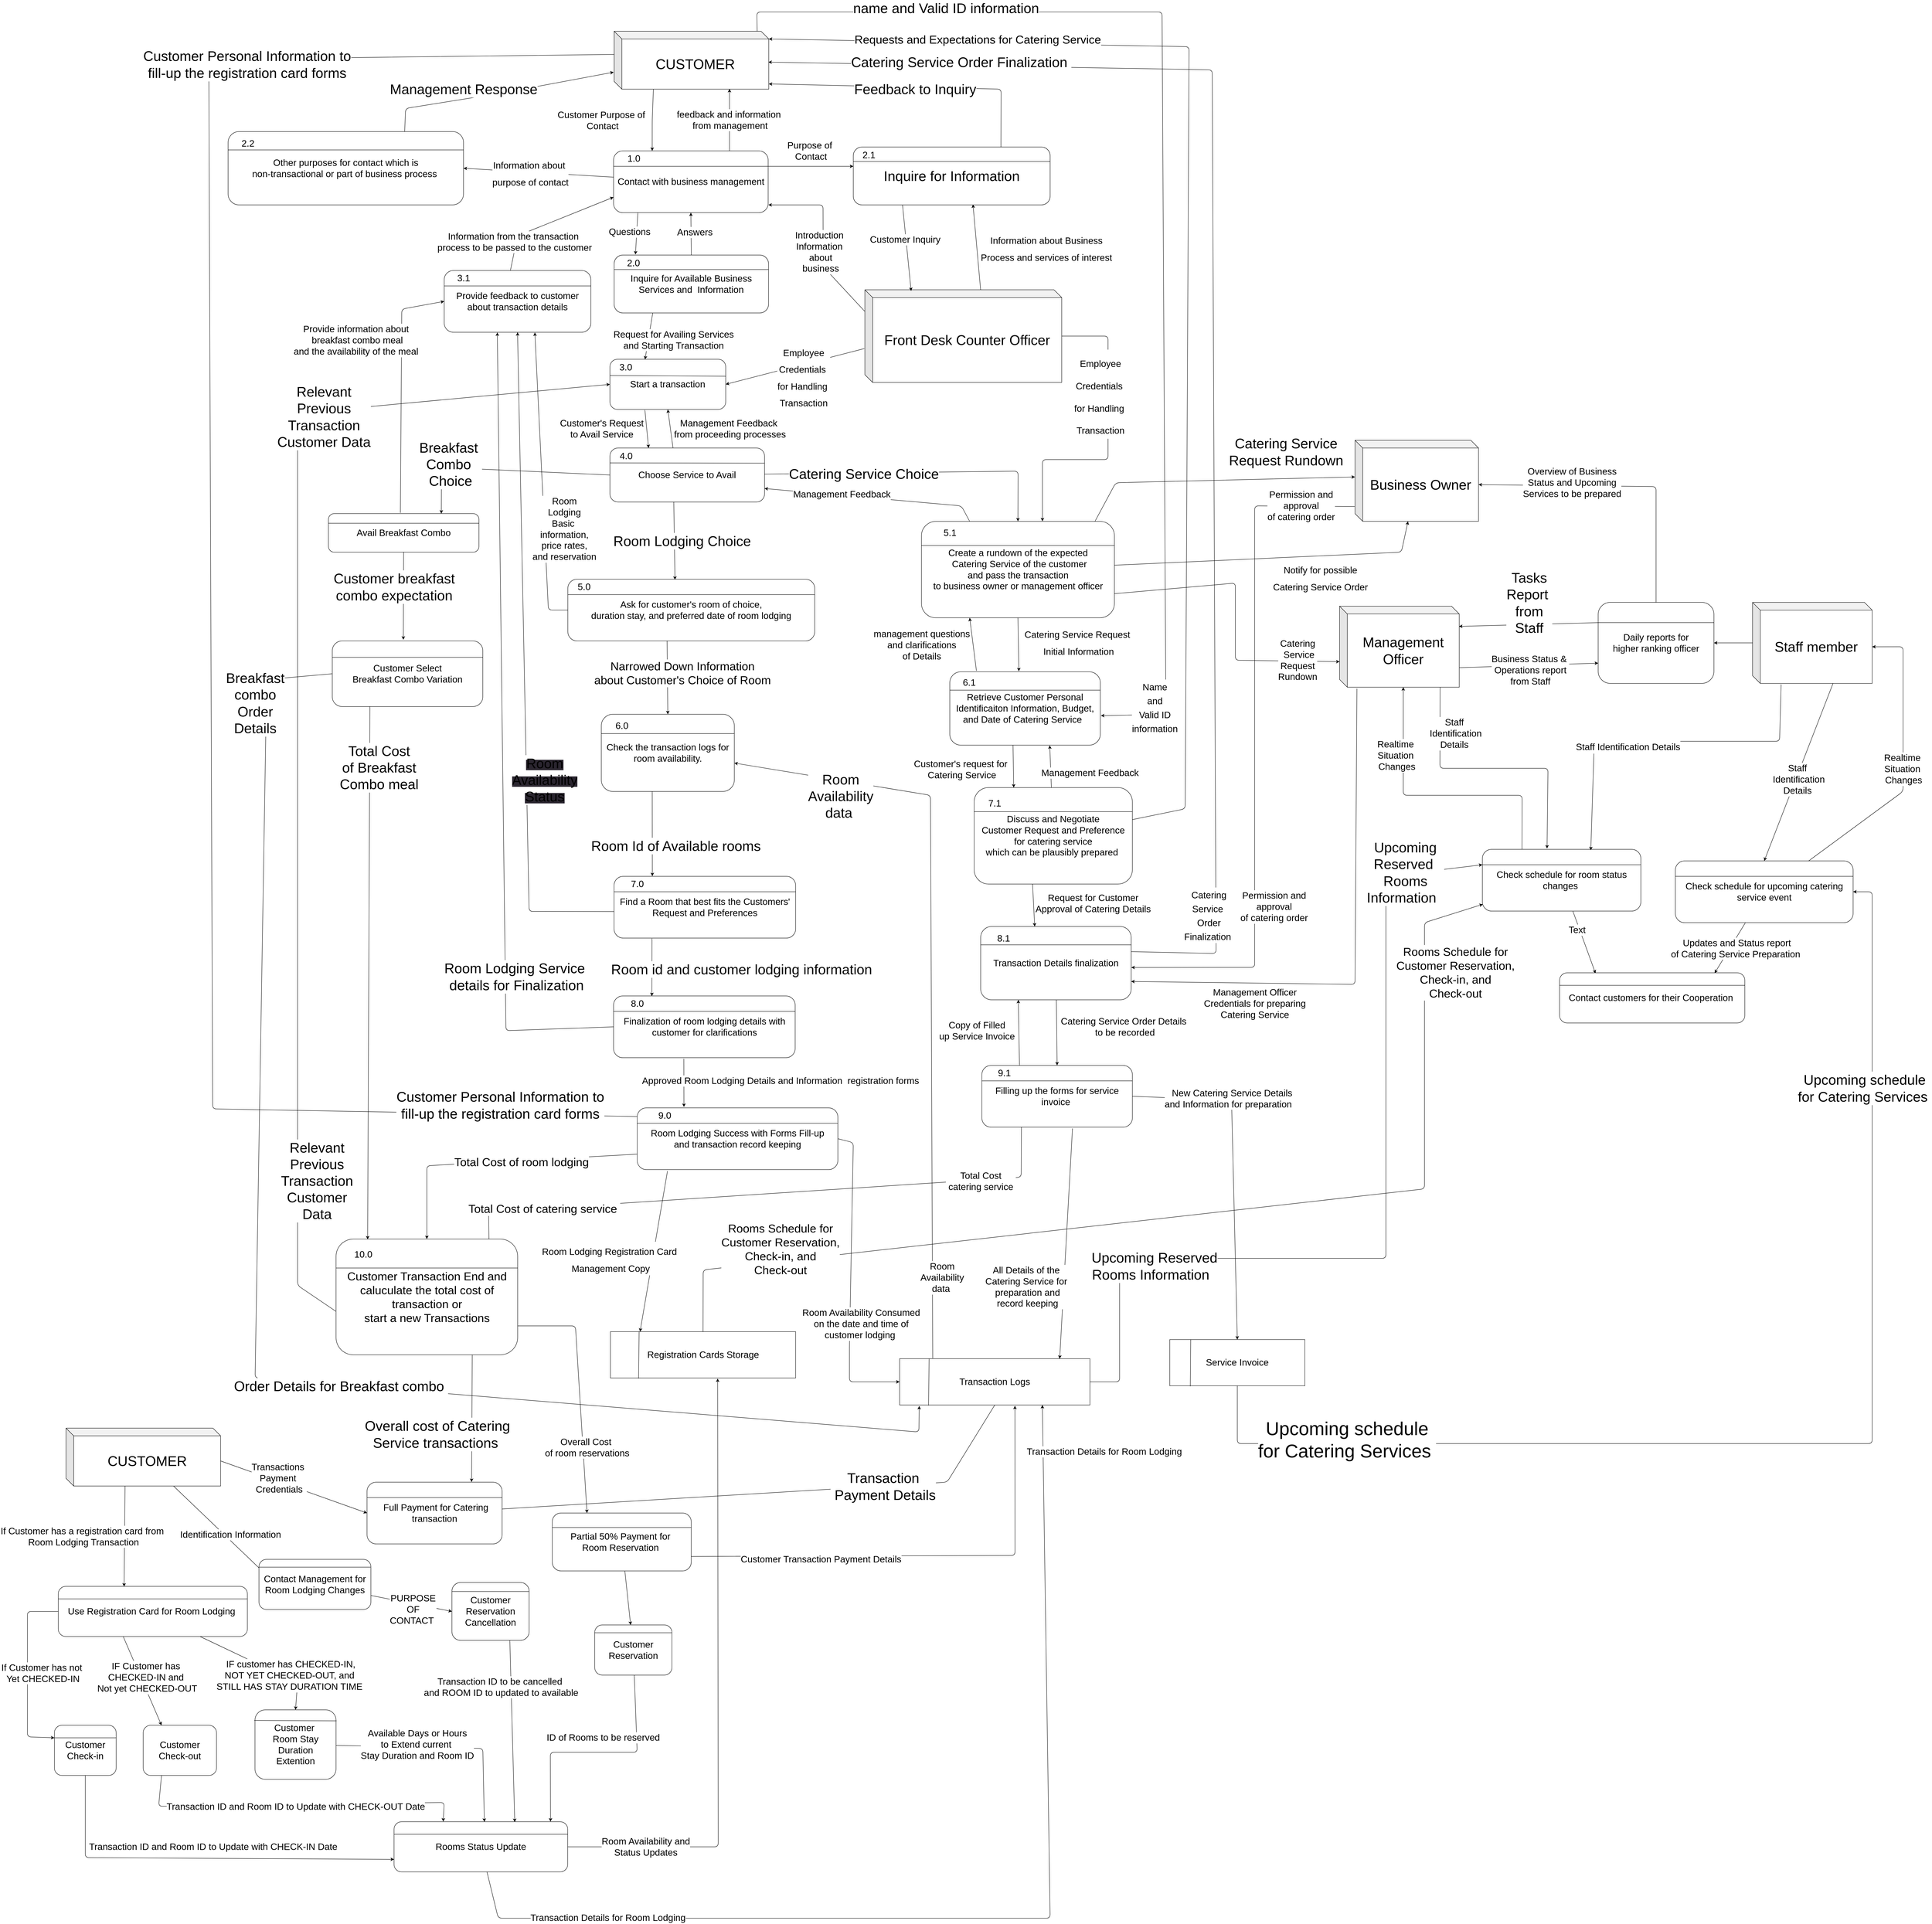 <mxfile>
    <diagram id="emvvtYQxzRHmPXdrn84x" name="Page-1">
        <mxGraphModel dx="2988" dy="2045" grid="1" gridSize="10" guides="1" tooltips="1" connect="1" arrows="1" fold="1" page="1" pageScale="1" pageWidth="850" pageHeight="1100" math="0" shadow="0">
            <root>
                <mxCell id="0"/>
                <mxCell id="1" parent="0"/>
                <mxCell id="68" style="edgeStyle=none;html=1;entryX=0.25;entryY=0;entryDx=0;entryDy=0;exitX=0.254;exitY=0.993;exitDx=0;exitDy=0;exitPerimeter=0;" parent="1" source="5" target="6" edge="1">
                    <mxGeometry relative="1" as="geometry">
                        <Array as="points">
                            <mxPoint x="-1" y="40"/>
                        </Array>
                    </mxGeometry>
                </mxCell>
                <mxCell id="461" value="Customer Purpose of&amp;nbsp;&lt;br&gt;Contact" style="edgeLabel;html=1;align=center;verticalAlign=middle;resizable=0;points=[];fontSize=24;" vertex="1" connectable="0" parent="68">
                    <mxGeometry x="-0.211" y="2" relative="1" as="geometry">
                        <mxPoint x="-132" y="18" as="offset"/>
                    </mxGeometry>
                </mxCell>
                <mxCell id="142" style="edgeStyle=none;html=1;entryX=1.004;entryY=0.598;entryDx=0;entryDy=0;fontSize=36;exitX=0.925;exitY=0.003;exitDx=0;exitDy=0;exitPerimeter=0;entryPerimeter=0;" parent="1" source="5" target="113" edge="1">
                    <mxGeometry relative="1" as="geometry">
                        <Array as="points">
                            <mxPoint x="270" y="-240"/>
                            <mxPoint x="1320" y="-240"/>
                            <mxPoint x="1330" y="1580"/>
                        </Array>
                    </mxGeometry>
                </mxCell>
                <mxCell id="234" value="&lt;font style=&quot;font-size: 36px;&quot;&gt;name and Valid ID information&lt;/font&gt;" style="edgeLabel;html=1;align=center;verticalAlign=middle;resizable=0;points=[];fontSize=24;" parent="142" vertex="1" connectable="0">
                    <mxGeometry x="-0.497" y="2" relative="1" as="geometry">
                        <mxPoint x="-237" y="-8" as="offset"/>
                    </mxGeometry>
                </mxCell>
                <mxCell id="288" value="&lt;font style=&quot;font-size: 24px;&quot;&gt;Name &lt;br&gt;and &lt;br&gt;Valid ID &lt;br&gt;information&lt;/font&gt;" style="edgeLabel;html=1;align=center;verticalAlign=middle;resizable=0;points=[];fontSize=30;" parent="142" vertex="1" connectable="0">
                    <mxGeometry x="0.902" y="-3" relative="1" as="geometry">
                        <mxPoint x="-12" y="-17" as="offset"/>
                    </mxGeometry>
                </mxCell>
                <mxCell id="155" style="edgeStyle=none;html=1;entryX=0;entryY=0.25;entryDx=0;entryDy=0;" parent="1" edge="1">
                    <mxGeometry relative="1" as="geometry">
                        <mxPoint x="-30" y="2622.62" as="targetPoint"/>
                        <Array as="points">
                            <mxPoint x="-1150" y="-117.38"/>
                            <mxPoint x="-1140" y="2602.62"/>
                        </Array>
                        <mxPoint x="-89.69" y="-129.997" as="sourcePoint"/>
                    </mxGeometry>
                </mxCell>
                <mxCell id="245" value="&lt;font style=&quot;font-size: 36px;&quot;&gt;Customer Personal Information to &lt;br&gt;fill-up the&amp;nbsp;registration card forms&lt;/font&gt;" style="edgeLabel;html=1;align=center;verticalAlign=middle;resizable=0;points=[];fontSize=24;" parent="155" vertex="1" connectable="0">
                    <mxGeometry x="0.808" y="5" relative="1" as="geometry">
                        <mxPoint x="104" y="-16" as="offset"/>
                    </mxGeometry>
                </mxCell>
                <mxCell id="261" value="Customer Personal Information to&lt;br&gt;fill-up the&amp;nbsp;registration card forms" style="edgeLabel;html=1;align=center;verticalAlign=middle;resizable=0;points=[];fontSize=36;" parent="155" vertex="1" connectable="0">
                    <mxGeometry x="-0.622" y="3" relative="1" as="geometry">
                        <mxPoint x="-37" y="12" as="offset"/>
                    </mxGeometry>
                </mxCell>
                <mxCell id="5" value="&lt;font style=&quot;font-size: 36px;&quot;&gt;CUSTOMER&lt;/font&gt;" style="shape=cube;whiteSpace=wrap;html=1;boundedLbl=1;backgroundOutline=1;darkOpacity=0.05;darkOpacity2=0.1;" parent="1" vertex="1">
                    <mxGeometry x="-99.69" y="-190" width="400.62" height="150" as="geometry"/>
                </mxCell>
                <mxCell id="64" style="edgeStyle=none;html=1;" parent="1" edge="1">
                    <mxGeometry relative="1" as="geometry">
                        <mxPoint x="300" y="160" as="sourcePoint"/>
                        <mxPoint x="520" y="160" as="targetPoint"/>
                    </mxGeometry>
                </mxCell>
                <mxCell id="305" value="Purpose of&amp;nbsp;&lt;br&gt;Contact" style="edgeLabel;html=1;align=center;verticalAlign=middle;resizable=0;points=[];fontSize=24;" parent="64" vertex="1" connectable="0">
                    <mxGeometry x="-0.327" y="-1" relative="1" as="geometry">
                        <mxPoint x="36" y="-41" as="offset"/>
                    </mxGeometry>
                </mxCell>
                <mxCell id="69" value="&lt;font style=&quot;font-size: 24px;&quot;&gt;Questions&lt;/font&gt;" style="edgeStyle=none;html=1;entryX=0.138;entryY=-0.01;entryDx=0;entryDy=0;entryPerimeter=0;exitX=0.157;exitY=1.003;exitDx=0;exitDy=0;exitPerimeter=0;" parent="1" source="6" target="37" edge="1">
                    <mxGeometry x="-0.064" y="-19" relative="1" as="geometry">
                        <mxPoint as="offset"/>
                    </mxGeometry>
                </mxCell>
                <mxCell id="97" style="edgeStyle=none;html=1;exitX=0.75;exitY=0;exitDx=0;exitDy=0;entryX=0.746;entryY=0.996;entryDx=0;entryDy=0;entryPerimeter=0;" parent="1" source="6" target="5" edge="1">
                    <mxGeometry relative="1" as="geometry"/>
                </mxCell>
                <mxCell id="460" value="feedback and information&lt;br&gt;&amp;nbsp;from management" style="edgeLabel;html=1;align=center;verticalAlign=middle;resizable=0;points=[];fontSize=24;" vertex="1" connectable="0" parent="97">
                    <mxGeometry x="-0.561" y="2" relative="1" as="geometry">
                        <mxPoint y="-45" as="offset"/>
                    </mxGeometry>
                </mxCell>
                <mxCell id="98" style="edgeStyle=none;html=1;entryX=1;entryY=0.5;entryDx=0;entryDy=0;" parent="1" source="6" target="39" edge="1">
                    <mxGeometry relative="1" as="geometry"/>
                </mxCell>
                <mxCell id="235" value="&lt;font style=&quot;font-size: 24px;&quot;&gt;Information about&amp;nbsp;&lt;br&gt;purpose of contact&lt;/font&gt;" style="edgeLabel;html=1;align=center;verticalAlign=middle;resizable=0;points=[];fontSize=36;" parent="98" vertex="1" connectable="0">
                    <mxGeometry x="0.117" relative="1" as="geometry">
                        <mxPoint x="1" as="offset"/>
                    </mxGeometry>
                </mxCell>
                <mxCell id="6" value="&lt;font style=&quot;font-size: 24px;&quot;&gt;Contact with business management&lt;/font&gt;" style="rounded=1;whiteSpace=wrap;html=1;fontSize=24;" parent="1" vertex="1">
                    <mxGeometry x="-101.24" y="120" width="400.62" height="160" as="geometry"/>
                </mxCell>
                <mxCell id="7" value="" style="endArrow=none;html=1;fontSize=24;exitX=0;exitY=0.25;exitDx=0;exitDy=0;entryX=1;entryY=0.25;entryDx=0;entryDy=0;fontStyle=1" parent="1" source="6" target="6" edge="1">
                    <mxGeometry width="50" height="50" relative="1" as="geometry">
                        <mxPoint x="190" y="600" as="sourcePoint"/>
                        <mxPoint x="240" y="550" as="targetPoint"/>
                    </mxGeometry>
                </mxCell>
                <mxCell id="441" value="&lt;font style=&quot;font-size: 24px;&quot;&gt;1.0&lt;/font&gt;" style="edgeLabel;html=1;align=center;verticalAlign=middle;resizable=0;points=[];" vertex="1" connectable="0" parent="7">
                    <mxGeometry x="-0.493" y="-1" relative="1" as="geometry">
                        <mxPoint x="-50" y="-21" as="offset"/>
                    </mxGeometry>
                </mxCell>
                <mxCell id="184" style="edgeStyle=none;html=1;entryX=0;entryY=0.25;entryDx=0;entryDy=0;exitX=1;exitY=0.5;exitDx=0;exitDy=0;" parent="1" source="8" target="160" edge="1">
                    <mxGeometry relative="1" as="geometry">
                        <mxPoint x="1110" y="3200" as="sourcePoint"/>
                        <mxPoint x="2070" y="2040" as="targetPoint"/>
                        <Array as="points">
                            <mxPoint x="1210" y="3310"/>
                            <mxPoint x="1210" y="2990"/>
                            <mxPoint x="1900" y="2990"/>
                            <mxPoint x="1900" y="2000"/>
                        </Array>
                    </mxGeometry>
                </mxCell>
                <mxCell id="238" value="&lt;font style=&quot;font-size: 36px;&quot;&gt;Upcoming Reserved &lt;br&gt;Rooms Information&amp;nbsp;&amp;nbsp;&lt;/font&gt;" style="edgeLabel;html=1;align=center;verticalAlign=middle;resizable=0;points=[];fontSize=24;" parent="184" vertex="1" connectable="0">
                    <mxGeometry x="-0.598" y="1" relative="1" as="geometry">
                        <mxPoint x="19" y="21" as="offset"/>
                    </mxGeometry>
                </mxCell>
                <mxCell id="276" value="&lt;span style=&quot;font-size: 36px;&quot;&gt;Upcoming &lt;br&gt;Reserved&amp;nbsp;&lt;br&gt;&lt;/span&gt;&lt;span style=&quot;font-size: 36px;&quot;&gt;Rooms &lt;br&gt;Information&amp;nbsp;&amp;nbsp;&lt;/span&gt;" style="edgeLabel;html=1;align=center;verticalAlign=middle;resizable=0;points=[];fontSize=24;" parent="184" vertex="1" connectable="0">
                    <mxGeometry x="0.887" y="-3" relative="1" as="geometry">
                        <mxPoint x="-70" y="1" as="offset"/>
                    </mxGeometry>
                </mxCell>
                <mxCell id="216" style="edgeStyle=none;html=1;fontSize=24;exitX=0.174;exitY=-0.008;exitDx=0;exitDy=0;exitPerimeter=0;entryX=1;entryY=0.632;entryDx=0;entryDy=0;entryPerimeter=0;" parent="1" source="8" target="53" edge="1">
                    <mxGeometry relative="1" as="geometry">
                        <mxPoint x="690" y="3240" as="sourcePoint"/>
                        <mxPoint x="450" y="1790" as="targetPoint"/>
                        <Array as="points">
                            <mxPoint x="720" y="1790"/>
                        </Array>
                    </mxGeometry>
                </mxCell>
                <mxCell id="217" value="&lt;font style=&quot;font-size: 36px;&quot;&gt;Room &lt;br&gt;Availability&lt;br&gt;data&amp;nbsp;&lt;/font&gt;" style="edgeLabel;html=1;align=center;verticalAlign=middle;resizable=0;points=[];fontSize=24;" parent="216" vertex="1" connectable="0">
                    <mxGeometry x="0.663" y="3" relative="1" as="geometry">
                        <mxPoint x="-53" y="28" as="offset"/>
                    </mxGeometry>
                </mxCell>
                <mxCell id="479" value="&lt;font style=&quot;font-size: 24px;&quot;&gt;Room&lt;br style=&quot;&quot;&gt;Availability&lt;br style=&quot;&quot;&gt;data&amp;nbsp;&lt;/font&gt;" style="edgeLabel;html=1;align=center;verticalAlign=middle;resizable=0;points=[];fontSize=24;" vertex="1" connectable="0" parent="216">
                    <mxGeometry x="-0.777" y="3" relative="1" as="geometry">
                        <mxPoint x="28" y="11" as="offset"/>
                    </mxGeometry>
                </mxCell>
                <mxCell id="8" value="Transaction Logs" style="rounded=0;whiteSpace=wrap;html=1;fontSize=24;" parent="1" vertex="1">
                    <mxGeometry x="640" y="3250" width="493.12" height="120" as="geometry"/>
                </mxCell>
                <mxCell id="9" value="" style="endArrow=none;html=1;fontSize=24;exitX=0.155;exitY=-0.002;exitDx=0;exitDy=0;exitPerimeter=0;entryX=0.152;entryY=1.011;entryDx=0;entryDy=0;entryPerimeter=0;" parent="1" source="8" target="8" edge="1">
                    <mxGeometry width="50" height="50" relative="1" as="geometry">
                        <mxPoint x="-558.28" y="2980.58" as="sourcePoint"/>
                        <mxPoint x="-508.28" y="2930.58" as="targetPoint"/>
                    </mxGeometry>
                </mxCell>
                <mxCell id="13" value="Registration Cards Storage" style="rounded=0;whiteSpace=wrap;html=1;fontSize=24;" parent="1" vertex="1">
                    <mxGeometry x="-109.38" y="3180" width="480" height="120" as="geometry"/>
                </mxCell>
                <mxCell id="14" value="" style="endArrow=none;html=1;fontSize=24;exitX=0.155;exitY=-0.002;exitDx=0;exitDy=0;exitPerimeter=0;entryX=0.152;entryY=1.011;entryDx=0;entryDy=0;entryPerimeter=0;" parent="1" source="13" target="13" edge="1">
                    <mxGeometry width="50" height="50" relative="1" as="geometry">
                        <mxPoint x="247.34" y="3170.72" as="sourcePoint"/>
                        <mxPoint x="297.34" y="3120.72" as="targetPoint"/>
                    </mxGeometry>
                </mxCell>
                <mxCell id="183" style="edgeStyle=none;html=1;entryX=1;entryY=0.5;entryDx=0;entryDy=0;" parent="1" source="15" target="162" edge="1">
                    <mxGeometry relative="1" as="geometry">
                        <Array as="points">
                            <mxPoint x="1515" y="3470"/>
                            <mxPoint x="3160" y="3470"/>
                            <mxPoint x="3160" y="2040"/>
                        </Array>
                    </mxGeometry>
                </mxCell>
                <mxCell id="239" value="&lt;font style=&quot;font-size: 48px;&quot;&gt;Upcoming schedule &lt;br&gt;for Catering Services&amp;nbsp;&lt;/font&gt;" style="edgeLabel;html=1;align=center;verticalAlign=middle;resizable=0;points=[];fontSize=24;" parent="183" vertex="1" connectable="0">
                    <mxGeometry x="-0.796" y="10" relative="1" as="geometry">
                        <mxPoint x="100" as="offset"/>
                    </mxGeometry>
                </mxCell>
                <mxCell id="262" value="Upcoming schedule&lt;br&gt;for Catering Services&amp;nbsp;" style="edgeLabel;html=1;align=center;verticalAlign=middle;resizable=0;points=[];fontSize=36;" parent="183" vertex="1" connectable="0">
                    <mxGeometry x="0.589" y="-1" relative="1" as="geometry">
                        <mxPoint x="-21" y="-115" as="offset"/>
                    </mxGeometry>
                </mxCell>
                <mxCell id="15" value="Service Invoice" style="rounded=0;whiteSpace=wrap;html=1;fontSize=24;" parent="1" vertex="1">
                    <mxGeometry x="1340" y="3200.48" width="350" height="119.76" as="geometry"/>
                </mxCell>
                <mxCell id="16" value="" style="endArrow=none;html=1;fontSize=24;exitX=0.155;exitY=-0.002;exitDx=0;exitDy=0;exitPerimeter=0;entryX=0.152;entryY=1.011;entryDx=0;entryDy=0;entryPerimeter=0;" parent="1" source="15" target="15" edge="1">
                    <mxGeometry width="50" height="50" relative="1" as="geometry">
                        <mxPoint x="247.34" y="3450.9" as="sourcePoint"/>
                        <mxPoint x="297.34" y="3400.9" as="targetPoint"/>
                    </mxGeometry>
                </mxCell>
                <mxCell id="71" style="edgeStyle=none;html=1;entryX=0.25;entryY=0;entryDx=0;entryDy=0;exitX=0.302;exitY=1.011;exitDx=0;exitDy=0;exitPerimeter=0;" parent="1" source="17" target="33" edge="1">
                    <mxGeometry relative="1" as="geometry"/>
                </mxCell>
                <mxCell id="230" value="Customer's Request &lt;br&gt;to Avail Service" style="edgeLabel;html=1;align=center;verticalAlign=middle;resizable=0;points=[];fontSize=24;" parent="71" vertex="1" connectable="0">
                    <mxGeometry x="-0.259" y="2" relative="1" as="geometry">
                        <mxPoint x="-118" y="12" as="offset"/>
                    </mxGeometry>
                </mxCell>
                <mxCell id="17" value="Start a transaction" style="rounded=1;whiteSpace=wrap;html=1;fontSize=24;" parent="1" vertex="1">
                    <mxGeometry x="-110.62" y="660" width="300" height="130" as="geometry"/>
                </mxCell>
                <mxCell id="18" value="" style="endArrow=none;html=1;fontSize=24;exitX=0.002;exitY=0.324;exitDx=0;exitDy=0;entryX=1.002;entryY=0.338;entryDx=0;entryDy=0;exitPerimeter=0;entryPerimeter=0;" parent="1" source="17" target="17" edge="1">
                    <mxGeometry width="50" height="50" relative="1" as="geometry">
                        <mxPoint x="150" y="730" as="sourcePoint"/>
                        <mxPoint x="200" y="680" as="targetPoint"/>
                    </mxGeometry>
                </mxCell>
                <mxCell id="443" value="3.0" style="edgeLabel;html=1;align=center;verticalAlign=middle;resizable=0;points=[];fontSize=24;" vertex="1" connectable="0" parent="18">
                    <mxGeometry x="-0.649" y="4" relative="1" as="geometry">
                        <mxPoint x="-13" y="-18" as="offset"/>
                    </mxGeometry>
                </mxCell>
                <mxCell id="125" style="edgeStyle=none;html=1;entryX=0;entryY=0.5;entryDx=0;entryDy=0;fontSize=36;exitX=0.478;exitY=-0.018;exitDx=0;exitDy=0;exitPerimeter=0;" parent="1" source="26" target="102" edge="1">
                    <mxGeometry relative="1" as="geometry">
                        <Array as="points">
                            <mxPoint x="-650" y="530"/>
                        </Array>
                        <mxPoint x="-645" y="830" as="sourcePoint"/>
                    </mxGeometry>
                </mxCell>
                <mxCell id="242" value="&lt;font style=&quot;font-size: 24px;&quot;&gt;Provide information about&lt;br&gt;&amp;nbsp;breakfast combo meal&lt;br&gt;and the availability of the meal&lt;/font&gt;" style="edgeLabel;html=1;align=center;verticalAlign=middle;resizable=0;points=[];" parent="125" vertex="1" connectable="0">
                    <mxGeometry x="-0.065" relative="1" as="geometry">
                        <mxPoint x="-118" y="-148" as="offset"/>
                    </mxGeometry>
                </mxCell>
                <mxCell id="126" style="edgeStyle=none;html=1;fontSize=36;entryX=0.472;entryY=-0.019;entryDx=0;entryDy=0;entryPerimeter=0;" parent="1" source="26" target="106" edge="1">
                    <mxGeometry relative="1" as="geometry"/>
                </mxCell>
                <mxCell id="297" value="Customer breakfast&lt;br&gt;combo expectation" style="edgeLabel;html=1;align=center;verticalAlign=middle;resizable=0;points=[];fontSize=36;" parent="126" vertex="1" connectable="0">
                    <mxGeometry x="-0.323" relative="1" as="geometry">
                        <mxPoint x="-25" y="13" as="offset"/>
                    </mxGeometry>
                </mxCell>
                <mxCell id="26" value="Avail Breakfast Combo" style="rounded=1;whiteSpace=wrap;html=1;fontSize=24;" parent="1" vertex="1">
                    <mxGeometry x="-840" y="1060" width="390" height="100" as="geometry"/>
                </mxCell>
                <mxCell id="27" value="" style="endArrow=none;html=1;fontSize=24;exitX=0;exitY=0.25;exitDx=0;exitDy=0;entryX=1;entryY=0.25;entryDx=0;entryDy=0;" parent="1" source="26" target="26" edge="1">
                    <mxGeometry width="50" height="50" relative="1" as="geometry">
                        <mxPoint x="-190" y="900" as="sourcePoint"/>
                        <mxPoint x="-140" y="850" as="targetPoint"/>
                    </mxGeometry>
                </mxCell>
                <mxCell id="67" style="edgeStyle=none;html=1;entryX=0.608;entryY=0.992;entryDx=0;entryDy=0;entryPerimeter=0;exitX=0.588;exitY=0;exitDx=0;exitDy=0;exitPerimeter=0;" parent="1" source="28" target="48" edge="1">
                    <mxGeometry relative="1" as="geometry"/>
                </mxCell>
                <mxCell id="313" value="&lt;font style=&quot;font-size: 24px;&quot;&gt;Information about Business &lt;br&gt;Process and services of interest&lt;/font&gt;" style="edgeLabel;html=1;align=center;verticalAlign=middle;resizable=0;points=[];fontSize=36;" parent="67" vertex="1" connectable="0">
                    <mxGeometry x="-0.113" relative="1" as="geometry">
                        <mxPoint x="179" y="-12" as="offset"/>
                    </mxGeometry>
                </mxCell>
                <mxCell id="144" style="edgeStyle=none;html=1;entryX=0.627;entryY=-0.001;entryDx=0;entryDy=0;fontSize=36;entryPerimeter=0;" parent="1" source="28" target="110" edge="1">
                    <mxGeometry relative="1" as="geometry">
                        <Array as="points">
                            <mxPoint x="1180" y="600"/>
                            <mxPoint x="1180" y="920"/>
                            <mxPoint x="1010" y="920"/>
                        </Array>
                        <mxPoint x="1144.92" y="788.05" as="targetPoint"/>
                    </mxGeometry>
                </mxCell>
                <mxCell id="307" value="&lt;span style=&quot;font-size: 24px;&quot;&gt;Employee&lt;/span&gt;&lt;br style=&quot;font-size: 24px;&quot;&gt;&lt;span style=&quot;font-size: 24px;&quot;&gt;Credentials&amp;nbsp;&lt;/span&gt;&lt;br style=&quot;font-size: 24px;&quot;&gt;&lt;span style=&quot;font-size: 24px;&quot;&gt;for Handling&amp;nbsp;&lt;/span&gt;&lt;br style=&quot;font-size: 24px;&quot;&gt;&lt;span style=&quot;font-size: 24px;&quot;&gt;Transaction&lt;/span&gt;" style="edgeLabel;html=1;align=center;verticalAlign=middle;resizable=0;points=[];fontSize=48;" parent="144" vertex="1" connectable="0">
                    <mxGeometry x="-0.106" y="6" relative="1" as="geometry">
                        <mxPoint x="-26" y="-74" as="offset"/>
                    </mxGeometry>
                </mxCell>
                <mxCell id="300" style="edgeStyle=none;html=1;entryX=1;entryY=0.5;entryDx=0;entryDy=0;fontSize=36;exitX=-0.003;exitY=0.635;exitDx=0;exitDy=0;exitPerimeter=0;" parent="1" source="28" target="17" edge="1">
                    <mxGeometry relative="1" as="geometry">
                        <Array as="points"/>
                    </mxGeometry>
                </mxCell>
                <mxCell id="301" value="&lt;font style=&quot;font-size: 24px;&quot;&gt;Employee&lt;br&gt;Credentials&amp;nbsp;&lt;br&gt;for Handling&amp;nbsp;&lt;br&gt;Transaction&lt;/font&gt;" style="edgeLabel;html=1;align=center;verticalAlign=middle;resizable=0;points=[];fontSize=36;" parent="300" vertex="1" connectable="0">
                    <mxGeometry x="-0.301" y="2" relative="1" as="geometry">
                        <mxPoint x="-33" y="37" as="offset"/>
                    </mxGeometry>
                </mxCell>
                <mxCell id="302" style="edgeStyle=none;html=1;fontSize=24;exitX=-0.001;exitY=0.232;exitDx=0;exitDy=0;exitPerimeter=0;" parent="1" source="28" edge="1">
                    <mxGeometry relative="1" as="geometry">
                        <mxPoint x="531.04" y="495.76" as="sourcePoint"/>
                        <mxPoint x="300" y="260" as="targetPoint"/>
                        <Array as="points">
                            <mxPoint x="442" y="420"/>
                            <mxPoint x="441.55" y="260"/>
                        </Array>
                    </mxGeometry>
                </mxCell>
                <mxCell id="303" value="Introduction&amp;nbsp;&lt;br&gt;Information&amp;nbsp;&lt;br&gt;about&lt;br&gt;business" style="edgeLabel;html=1;align=center;verticalAlign=middle;resizable=0;points=[];fontSize=24;" parent="302" vertex="1" connectable="0">
                    <mxGeometry x="0.209" y="-1" relative="1" as="geometry">
                        <mxPoint x="-8" y="81" as="offset"/>
                    </mxGeometry>
                </mxCell>
                <mxCell id="28" value="&lt;font style=&quot;&quot;&gt;&lt;font style=&quot;font-size: 36px;&quot;&gt;Front Desk Counter Officer&lt;/font&gt;&lt;br&gt;&lt;/font&gt;" style="shape=cube;whiteSpace=wrap;html=1;boundedLbl=1;backgroundOutline=1;darkOpacity=0.05;darkOpacity2=0.1;" parent="1" vertex="1">
                    <mxGeometry x="550" y="480" width="510" height="240" as="geometry"/>
                </mxCell>
                <mxCell id="138" style="edgeStyle=none;html=1;fontSize=36;exitX=-0.003;exitY=0.817;exitDx=0;exitDy=0;exitPerimeter=0;entryX=1.001;entryY=0.559;entryDx=0;entryDy=0;entryPerimeter=0;" parent="1" source="29" target="134" edge="1">
                    <mxGeometry relative="1" as="geometry">
                        <mxPoint x="1230" y="2225" as="targetPoint"/>
                        <Array as="points">
                            <mxPoint x="1560" y="1040"/>
                            <mxPoint x="1560" y="2236"/>
                        </Array>
                    </mxGeometry>
                </mxCell>
                <mxCell id="215" value="&lt;font style=&quot;font-size: 24px;&quot;&gt;Permission and &lt;br&gt;approval &lt;br&gt;of catering order&lt;/font&gt;" style="edgeLabel;html=1;align=center;verticalAlign=middle;resizable=0;points=[];" parent="138" vertex="1" connectable="0">
                    <mxGeometry x="0.356" y="-1" relative="1" as="geometry">
                        <mxPoint x="51" y="95" as="offset"/>
                    </mxGeometry>
                </mxCell>
                <mxCell id="332" value="Permission and&lt;br&gt;approval&lt;br&gt;of catering order" style="edgeLabel;html=1;align=center;verticalAlign=middle;resizable=0;points=[];fontSize=24;" parent="138" vertex="1" connectable="0">
                    <mxGeometry x="-0.806" y="4" relative="1" as="geometry">
                        <mxPoint x="33" y="-5" as="offset"/>
                    </mxGeometry>
                </mxCell>
                <mxCell id="29" value="&lt;font style=&quot;&quot;&gt;&lt;font style=&quot;font-size: 36px;&quot;&gt;Business Owner&lt;/font&gt;&lt;br&gt;&lt;/font&gt;" style="shape=cube;whiteSpace=wrap;html=1;boundedLbl=1;backgroundOutline=1;darkOpacity=0.05;darkOpacity2=0.1;" parent="1" vertex="1">
                    <mxGeometry x="1820" y="870" width="320" height="210" as="geometry"/>
                </mxCell>
                <mxCell id="139" style="edgeStyle=none;html=1;entryX=1;entryY=0.75;entryDx=0;entryDy=0;fontSize=36;exitX=0.145;exitY=1.018;exitDx=0;exitDy=0;exitPerimeter=0;" parent="1" source="31" target="134" edge="1">
                    <mxGeometry relative="1" as="geometry">
                        <Array as="points">
                            <mxPoint x="1820" y="2280"/>
                        </Array>
                    </mxGeometry>
                </mxCell>
                <mxCell id="289" value="Management Officer&lt;br&gt;Credentials for preparing&lt;br&gt;Catering Service" style="edgeLabel;html=1;align=center;verticalAlign=middle;resizable=0;points=[];fontSize=24;" parent="139" vertex="1" connectable="0">
                    <mxGeometry x="0.701" y="3" relative="1" as="geometry">
                        <mxPoint x="118" y="52" as="offset"/>
                    </mxGeometry>
                </mxCell>
                <mxCell id="181" style="edgeStyle=none;html=1;entryX=0;entryY=0.75;entryDx=0;entryDy=0;exitX=1.002;exitY=0.759;exitDx=0;exitDy=0;exitPerimeter=0;" parent="1" source="31" target="177" edge="1">
                    <mxGeometry relative="1" as="geometry"/>
                </mxCell>
                <mxCell id="280" value="&lt;font style=&quot;font-size: 24px;&quot;&gt;Business Status &amp;amp;&amp;nbsp;&lt;br&gt;Operations&amp;nbsp;report&lt;br&gt;from&amp;nbsp;Staff&lt;br&gt;&lt;br&gt;&lt;/font&gt;" style="edgeLabel;html=1;align=center;verticalAlign=middle;resizable=0;points=[];fontSize=24;" parent="181" vertex="1" connectable="0">
                    <mxGeometry x="-0.541" y="-1" relative="1" as="geometry">
                        <mxPoint x="101" y="22" as="offset"/>
                    </mxGeometry>
                </mxCell>
                <mxCell id="453" style="edgeStyle=none;html=1;entryX=0.408;entryY=-0.013;entryDx=0;entryDy=0;fontSize=24;exitX=0.84;exitY=1;exitDx=0;exitDy=0;exitPerimeter=0;entryPerimeter=0;" edge="1" parent="1" source="31" target="160">
                    <mxGeometry relative="1" as="geometry">
                        <Array as="points">
                            <mxPoint x="2040" y="1720"/>
                            <mxPoint x="2320" y="1720"/>
                        </Array>
                    </mxGeometry>
                </mxCell>
                <mxCell id="456" value="Staff&lt;br&gt;&amp;nbsp;Identification&lt;br&gt;Details" style="edgeLabel;html=1;align=center;verticalAlign=middle;resizable=0;points=[];fontSize=24;" vertex="1" connectable="0" parent="453">
                    <mxGeometry x="-0.146" y="-7" relative="1" as="geometry">
                        <mxPoint x="-51" y="-97" as="offset"/>
                    </mxGeometry>
                </mxCell>
                <mxCell id="31" value="&lt;font style=&quot;&quot;&gt;&lt;font style=&quot;font-size: 36px;&quot;&gt;Management Officer&lt;/font&gt;&lt;br&gt;&lt;/font&gt;" style="shape=cube;whiteSpace=wrap;html=1;boundedLbl=1;backgroundOutline=1;darkOpacity=0.05;darkOpacity2=0.1;" parent="1" vertex="1">
                    <mxGeometry x="1780" y="1300" width="310" height="209.82" as="geometry"/>
                </mxCell>
                <mxCell id="72" style="edgeStyle=none;html=1;exitX=0.413;exitY=1.002;exitDx=0;exitDy=0;entryX=0.434;entryY=0.01;entryDx=0;entryDy=0;entryPerimeter=0;exitPerimeter=0;" parent="1" source="33" target="46" edge="1">
                    <mxGeometry relative="1" as="geometry">
                        <mxPoint x="99.07" y="1050" as="targetPoint"/>
                    </mxGeometry>
                </mxCell>
                <mxCell id="292" value="&lt;font style=&quot;font-size: 36px;&quot;&gt;Room Lodging Choice&lt;/font&gt;" style="edgeLabel;html=1;align=center;verticalAlign=middle;resizable=0;points=[];fontSize=24;" parent="72" vertex="1" connectable="0">
                    <mxGeometry x="-0.322" y="1" relative="1" as="geometry">
                        <mxPoint x="19" y="32" as="offset"/>
                    </mxGeometry>
                </mxCell>
                <mxCell id="75" style="edgeStyle=none;html=1;entryX=0.75;entryY=0;entryDx=0;entryDy=0;exitX=0;exitY=0.5;exitDx=0;exitDy=0;" parent="1" source="33" target="26" edge="1">
                    <mxGeometry relative="1" as="geometry">
                        <Array as="points">
                            <mxPoint x="-547" y="940"/>
                        </Array>
                    </mxGeometry>
                </mxCell>
                <mxCell id="294" value="&lt;font style=&quot;font-size: 36px;&quot;&gt;Breakfast&amp;nbsp;&lt;br&gt;Combo&amp;nbsp;&lt;br&gt;Choice&lt;/font&gt;" style="edgeLabel;html=1;align=center;verticalAlign=middle;resizable=0;points=[];fontSize=24;" parent="75" vertex="1" connectable="0">
                    <mxGeometry x="-0.336" y="-1" relative="1" as="geometry">
                        <mxPoint x="-229" y="-19" as="offset"/>
                    </mxGeometry>
                </mxCell>
                <mxCell id="76" style="edgeStyle=none;html=1;entryX=0.5;entryY=0;entryDx=0;entryDy=0;" parent="1" source="33" target="110" edge="1">
                    <mxGeometry relative="1" as="geometry">
                        <mxPoint x="830" y="855" as="targetPoint"/>
                        <Array as="points">
                            <mxPoint x="947" y="950"/>
                        </Array>
                    </mxGeometry>
                </mxCell>
                <mxCell id="293" value="&lt;font style=&quot;font-size: 36px;&quot;&gt;Catering Service Choice&lt;/font&gt;" style="edgeLabel;html=1;align=center;verticalAlign=middle;resizable=0;points=[];fontSize=24;" parent="76" vertex="1" connectable="0">
                    <mxGeometry x="-0.405" relative="1" as="geometry">
                        <mxPoint x="23" y="2" as="offset"/>
                    </mxGeometry>
                </mxCell>
                <mxCell id="470" style="edgeStyle=none;html=1;entryX=0.5;entryY=1;entryDx=0;entryDy=0;fontSize=24;exitX=0.408;exitY=-0.002;exitDx=0;exitDy=0;exitPerimeter=0;" edge="1" parent="1" source="33" target="17">
                    <mxGeometry relative="1" as="geometry"/>
                </mxCell>
                <mxCell id="471" value="Management Feedback&amp;nbsp;&lt;br&gt;from proceeding processes" style="edgeLabel;html=1;align=center;verticalAlign=middle;resizable=0;points=[];fontSize=24;" vertex="1" connectable="0" parent="470">
                    <mxGeometry x="0.299" y="-2" relative="1" as="geometry">
                        <mxPoint x="154" y="15" as="offset"/>
                    </mxGeometry>
                </mxCell>
                <mxCell id="33" value="Choose Service to Avail" style="rounded=1;whiteSpace=wrap;html=1;fontSize=24;" parent="1" vertex="1">
                    <mxGeometry x="-110.62" y="890" width="400.62" height="140" as="geometry"/>
                </mxCell>
                <mxCell id="34" value="" style="endArrow=none;html=1;fontSize=24;exitX=0;exitY=0.276;exitDx=0;exitDy=0;exitPerimeter=0;entryX=1.001;entryY=0.28;entryDx=0;entryDy=0;entryPerimeter=0;" parent="1" source="33" target="33" edge="1">
                    <mxGeometry width="50" height="50" relative="1" as="geometry">
                        <mxPoint x="145" y="880" as="sourcePoint"/>
                        <mxPoint x="300" y="940" as="targetPoint"/>
                    </mxGeometry>
                </mxCell>
                <mxCell id="444" value="4.0" style="edgeLabel;html=1;align=center;verticalAlign=middle;resizable=0;points=[];fontSize=24;" vertex="1" connectable="0" parent="34">
                    <mxGeometry x="-0.734" y="1" relative="1" as="geometry">
                        <mxPoint x="-12" y="-17" as="offset"/>
                    </mxGeometry>
                </mxCell>
                <mxCell id="70" value="&lt;font style=&quot;font-size: 24px;&quot;&gt;Request for Availing Services &lt;br&gt;and Starting Transaction&lt;/font&gt;" style="edgeStyle=none;html=1;exitX=0.25;exitY=1;exitDx=0;exitDy=0;entryX=0.303;entryY=0.004;entryDx=0;entryDy=0;entryPerimeter=0;" parent="1" source="37" target="17" edge="1">
                    <mxGeometry x="-0.003" y="65" relative="1" as="geometry">
                        <mxPoint y="-1" as="offset"/>
                    </mxGeometry>
                </mxCell>
                <mxCell id="96" style="edgeStyle=none;html=1;entryX=0.5;entryY=1;entryDx=0;entryDy=0;exitX=0.5;exitY=0;exitDx=0;exitDy=0;" parent="1" source="37" target="6" edge="1">
                    <mxGeometry relative="1" as="geometry"/>
                </mxCell>
                <mxCell id="231" value="Answers" style="edgeLabel;html=1;align=center;verticalAlign=middle;resizable=0;points=[];fontSize=24;" parent="96" vertex="1" connectable="0">
                    <mxGeometry x="0.165" y="-1" relative="1" as="geometry">
                        <mxPoint x="8" y="5" as="offset"/>
                    </mxGeometry>
                </mxCell>
                <mxCell id="37" value="&lt;font style=&quot;font-size: 24px;&quot;&gt;Inquire for Available Business Services and&amp;nbsp; Information&lt;/font&gt;" style="rounded=1;whiteSpace=wrap;html=1;fontSize=24;" parent="1" vertex="1">
                    <mxGeometry x="-99.69" y="390" width="400" height="150" as="geometry"/>
                </mxCell>
                <mxCell id="38" value="" style="endArrow=none;html=1;fontSize=24;exitX=0;exitY=0.25;exitDx=0;exitDy=0;entryX=1;entryY=0.25;entryDx=0;entryDy=0;" parent="1" source="37" target="37" edge="1">
                    <mxGeometry width="50" height="50" relative="1" as="geometry">
                        <mxPoint x="-190" y="730" as="sourcePoint"/>
                        <mxPoint x="-140" y="680" as="targetPoint"/>
                    </mxGeometry>
                </mxCell>
                <mxCell id="442" value="2.0" style="edgeLabel;html=1;align=center;verticalAlign=middle;resizable=0;points=[];fontSize=24;" vertex="1" connectable="0" parent="38">
                    <mxGeometry x="-0.224" y="2" relative="1" as="geometry">
                        <mxPoint x="-106" y="-15" as="offset"/>
                    </mxGeometry>
                </mxCell>
                <mxCell id="99" style="edgeStyle=none;html=1;exitX=0.75;exitY=0;exitDx=0;exitDy=0;entryX=-0.003;entryY=0.707;entryDx=0;entryDy=0;entryPerimeter=0;" parent="1" source="39" target="5" edge="1">
                    <mxGeometry relative="1" as="geometry">
                        <Array as="points">
                            <mxPoint x="-640" y="10"/>
                            <mxPoint x="-390" y="-30"/>
                        </Array>
                        <mxPoint x="-80" y="-190" as="targetPoint"/>
                        <mxPoint x="-740" y="60" as="sourcePoint"/>
                    </mxGeometry>
                </mxCell>
                <mxCell id="312" value="&lt;font style=&quot;font-size: 36px;&quot;&gt;Management Response&lt;/font&gt;" style="edgeLabel;html=1;align=center;verticalAlign=middle;resizable=0;points=[];" parent="99" vertex="1" connectable="0">
                    <mxGeometry x="-0.208" y="1" relative="1" as="geometry">
                        <mxPoint x="-28" y="-21" as="offset"/>
                    </mxGeometry>
                </mxCell>
                <mxCell id="39" value="&lt;font style=&quot;font-size: 24px;&quot;&gt;Other purposes for contact which is &lt;br&gt;non-transactional or part of business process&amp;nbsp;&lt;/font&gt;" style="rounded=1;whiteSpace=wrap;html=1;fontSize=24;" parent="1" vertex="1">
                    <mxGeometry x="-1100" y="70" width="610" height="190" as="geometry"/>
                </mxCell>
                <mxCell id="40" value="" style="endArrow=none;html=1;fontSize=24;exitX=0;exitY=0.25;exitDx=0;exitDy=0;entryX=1;entryY=0.25;entryDx=0;entryDy=0;" parent="1" source="39" target="39" edge="1">
                    <mxGeometry width="50" height="50" relative="1" as="geometry">
                        <mxPoint x="560" y="790" as="sourcePoint"/>
                        <mxPoint x="610" y="740" as="targetPoint"/>
                    </mxGeometry>
                </mxCell>
                <mxCell id="462" value="2.2" style="edgeLabel;html=1;align=center;verticalAlign=middle;resizable=0;points=[];fontSize=24;" vertex="1" connectable="0" parent="40">
                    <mxGeometry x="-0.759" y="-2" relative="1" as="geometry">
                        <mxPoint x="-23" y="-19" as="offset"/>
                    </mxGeometry>
                </mxCell>
                <mxCell id="100" style="edgeStyle=none;html=1;exitX=1;exitY=0.5;exitDx=0;exitDy=0;" parent="1" source="46" edge="1">
                    <mxGeometry relative="1" as="geometry">
                        <mxPoint x="295" y="1265.031" as="targetPoint"/>
                    </mxGeometry>
                </mxCell>
                <mxCell id="154" style="edgeStyle=none;html=1;entryX=0.618;entryY=1.004;entryDx=0;entryDy=0;entryPerimeter=0;fontSize=36;exitX=0;exitY=0.5;exitDx=0;exitDy=0;" parent="1" source="46" target="102" edge="1">
                    <mxGeometry relative="1" as="geometry">
                        <Array as="points">
                            <mxPoint x="-270" y="1310"/>
                        </Array>
                        <mxPoint x="-100" y="1300" as="sourcePoint"/>
                        <mxPoint x="-232.88" y="552.4" as="targetPoint"/>
                    </mxGeometry>
                </mxCell>
                <mxCell id="225" value="&lt;font style=&quot;&quot;&gt;&lt;font style=&quot;font-size: 24px;&quot;&gt;Room &lt;br&gt;Lodging&lt;br&gt;Basic&amp;nbsp;&lt;br&gt;information, &lt;br&gt;price rates,&lt;br&gt;and reservation&lt;/font&gt;&lt;span style=&quot;font-size: 24px; background-color: rgb(42, 37, 47);&quot;&gt;&lt;br&gt;&lt;/span&gt;&lt;/font&gt;" style="edgeLabel;html=1;align=center;verticalAlign=middle;resizable=0;points=[];fontSize=24;" parent="154" vertex="1" connectable="0">
                    <mxGeometry x="-0.462" y="-1" relative="1" as="geometry">
                        <mxPoint x="47" y="-53" as="offset"/>
                    </mxGeometry>
                </mxCell>
                <mxCell id="286" style="edgeStyle=none;html=1;fontSize=30;entryX=0.5;entryY=0;entryDx=0;entryDy=0;exitX=0.402;exitY=1.003;exitDx=0;exitDy=0;exitPerimeter=0;" parent="1" source="46" target="53" edge="1">
                    <mxGeometry relative="1" as="geometry">
                        <mxPoint x="85.138" y="1500" as="targetPoint"/>
                    </mxGeometry>
                </mxCell>
                <mxCell id="287" value="Narrowed Down Information &lt;br&gt;about Customer's Choice of Room" style="edgeLabel;html=1;align=center;verticalAlign=middle;resizable=0;points=[];fontSize=30;" parent="286" vertex="1" connectable="0">
                    <mxGeometry x="-0.128" y="-1" relative="1" as="geometry">
                        <mxPoint x="39" as="offset"/>
                    </mxGeometry>
                </mxCell>
                <mxCell id="46" value="Ask for customer's room of choice, &lt;br&gt;duration stay, and preferred date of room lodging" style="rounded=1;whiteSpace=wrap;html=1;fontSize=24;" parent="1" vertex="1">
                    <mxGeometry x="-219.69" y="1230" width="639.69" height="160" as="geometry"/>
                </mxCell>
                <mxCell id="47" value="" style="endArrow=none;html=1;fontSize=24;exitX=0;exitY=0.25;exitDx=0;exitDy=0;entryX=1;entryY=0.25;entryDx=0;entryDy=0;" parent="1" source="46" target="46" edge="1">
                    <mxGeometry width="50" height="50" relative="1" as="geometry">
                        <mxPoint x="140" y="1270" as="sourcePoint"/>
                        <mxPoint x="190" y="1220" as="targetPoint"/>
                    </mxGeometry>
                </mxCell>
                <mxCell id="445" value="5.0" style="edgeLabel;html=1;align=center;verticalAlign=middle;resizable=0;points=[];fontSize=24;" vertex="1" connectable="0" parent="47">
                    <mxGeometry x="-0.591" y="6" relative="1" as="geometry">
                        <mxPoint x="-90" y="-14" as="offset"/>
                    </mxGeometry>
                </mxCell>
                <mxCell id="65" style="edgeStyle=none;html=1;entryX=0.235;entryY=0.013;entryDx=0;entryDy=0;entryPerimeter=0;exitX=0.25;exitY=1;exitDx=0;exitDy=0;" parent="1" source="48" target="28" edge="1">
                    <mxGeometry relative="1" as="geometry">
                        <mxPoint x="530" y="240" as="sourcePoint"/>
                    </mxGeometry>
                </mxCell>
                <mxCell id="314" value="Customer Inquiry" style="edgeLabel;html=1;align=center;verticalAlign=middle;resizable=0;points=[];fontSize=24;" parent="65" vertex="1" connectable="0">
                    <mxGeometry x="-0.211" y="-3" relative="1" as="geometry">
                        <mxPoint y="1" as="offset"/>
                    </mxGeometry>
                </mxCell>
                <mxCell id="66" style="edgeStyle=none;html=1;exitX=0.75;exitY=0;exitDx=0;exitDy=0;entryX=1;entryY=0.91;entryDx=0;entryDy=0;entryPerimeter=0;" parent="1" source="48" target="5" edge="1">
                    <mxGeometry relative="1" as="geometry">
                        <Array as="points">
                            <mxPoint x="903" y="-40"/>
                        </Array>
                    </mxGeometry>
                </mxCell>
                <mxCell id="306" value="&lt;font style=&quot;font-size: 36px;&quot;&gt;Feedback to Inquiry&lt;/font&gt;" style="edgeLabel;html=1;align=center;verticalAlign=middle;resizable=0;points=[];fontSize=24;" parent="66" vertex="1" connectable="0">
                    <mxGeometry x="0.145" y="1" relative="1" as="geometry">
                        <mxPoint x="57" y="5" as="offset"/>
                    </mxGeometry>
                </mxCell>
                <mxCell id="48" value="&lt;font style=&quot;font-size: 36px;&quot;&gt;Inquire for Information&lt;/font&gt;" style="rounded=1;whiteSpace=wrap;html=1;fontSize=24;" parent="1" vertex="1">
                    <mxGeometry x="520" y="110" width="510" height="150" as="geometry"/>
                </mxCell>
                <mxCell id="49" value="" style="endArrow=none;html=1;fontSize=24;exitX=0;exitY=0.25;exitDx=0;exitDy=0;entryX=1;entryY=0.25;entryDx=0;entryDy=0;" parent="1" source="48" target="48" edge="1">
                    <mxGeometry width="50" height="50" relative="1" as="geometry">
                        <mxPoint x="-772.5" y="790" as="sourcePoint"/>
                        <mxPoint x="-722.5" y="740" as="targetPoint"/>
                    </mxGeometry>
                </mxCell>
                <mxCell id="457" value="2.1" style="edgeLabel;html=1;align=center;verticalAlign=middle;resizable=0;points=[];fontSize=24;" vertex="1" connectable="0" parent="49">
                    <mxGeometry x="-0.856" y="-1" relative="1" as="geometry">
                        <mxPoint x="3" y="-18" as="offset"/>
                    </mxGeometry>
                </mxCell>
                <mxCell id="88" style="edgeStyle=none;html=1;entryX=0.211;entryY=-0.003;entryDx=0;entryDy=0;entryPerimeter=0;" parent="1" target="55" edge="1">
                    <mxGeometry relative="1" as="geometry">
                        <mxPoint x="-1" y="1780" as="sourcePoint"/>
                    </mxGeometry>
                </mxCell>
                <mxCell id="219" value="&lt;font style=&quot;font-size: 36px;&quot;&gt;Room Id of Available rooms&lt;/font&gt;" style="edgeLabel;html=1;align=center;verticalAlign=middle;resizable=0;points=[];fontSize=24;" parent="88" vertex="1" connectable="0">
                    <mxGeometry x="-0.426" y="-2" relative="1" as="geometry">
                        <mxPoint x="63" y="78" as="offset"/>
                    </mxGeometry>
                </mxCell>
                <mxCell id="53" value="Check the transaction logs for room availability." style="rounded=1;whiteSpace=wrap;html=1;fontSize=24;" parent="1" vertex="1">
                    <mxGeometry x="-132.96" y="1580" width="344.69" height="200" as="geometry"/>
                </mxCell>
                <mxCell id="54" value="" style="endArrow=none;html=1;fontSize=24;exitX=0;exitY=0.25;exitDx=0;exitDy=0;entryX=1;entryY=0.25;entryDx=0;entryDy=0;" parent="1" source="53" target="53" edge="1">
                    <mxGeometry width="50" height="50" relative="1" as="geometry">
                        <mxPoint x="145" y="1320" as="sourcePoint"/>
                        <mxPoint x="195" y="1270" as="targetPoint"/>
                    </mxGeometry>
                </mxCell>
                <mxCell id="447" value="6.0" style="edgeLabel;html=1;align=center;verticalAlign=middle;resizable=0;points=[];fontSize=24;" vertex="1" connectable="0" parent="54">
                    <mxGeometry x="-0.761" y="2" relative="1" as="geometry">
                        <mxPoint x="12" y="-18" as="offset"/>
                    </mxGeometry>
                </mxCell>
                <mxCell id="91" value="&lt;font style=&quot;font-size: 36px;&quot;&gt;Room id and customer lodging information&amp;nbsp;&amp;nbsp;&lt;/font&gt;" style="edgeStyle=none;html=1;entryX=0.211;entryY=0.003;entryDx=0;entryDy=0;entryPerimeter=0;exitX=0.209;exitY=1.007;exitDx=0;exitDy=0;exitPerimeter=0;" parent="1" source="55" target="58" edge="1">
                    <mxGeometry x="0.05" y="242" relative="1" as="geometry">
                        <mxPoint y="1" as="offset"/>
                    </mxGeometry>
                </mxCell>
                <mxCell id="153" style="edgeStyle=none;html=1;entryX=0.5;entryY=1;entryDx=0;entryDy=0;fontSize=36;exitX=0;exitY=0.57;exitDx=0;exitDy=0;exitPerimeter=0;" parent="1" source="55" target="102" edge="1">
                    <mxGeometry relative="1" as="geometry">
                        <Array as="points">
                            <mxPoint x="-320" y="2091"/>
                        </Array>
                        <mxPoint x="-75.62" y="2050" as="sourcePoint"/>
                        <mxPoint x="-225" y="590" as="targetPoint"/>
                    </mxGeometry>
                </mxCell>
                <mxCell id="223" value="&lt;span style=&quot;background-color: rgb(42, 37, 47);&quot;&gt;&lt;font style=&quot;font-size: 36px;&quot;&gt;Room &lt;br&gt;Availability &lt;br&gt;Status&lt;/font&gt;&lt;/span&gt;" style="edgeLabel;html=1;align=center;verticalAlign=middle;resizable=0;points=[];fontSize=24;" parent="153" vertex="1" connectable="0">
                    <mxGeometry x="-0.735" relative="1" as="geometry">
                        <mxPoint x="40" y="-333" as="offset"/>
                    </mxGeometry>
                </mxCell>
                <mxCell id="55" value="Find a Room that best fits the Customers' Request and Preferences" style="rounded=1;whiteSpace=wrap;html=1;fontSize=24;" parent="1" vertex="1">
                    <mxGeometry x="-100" y="2000" width="470.62" height="160" as="geometry"/>
                </mxCell>
                <mxCell id="56" value="" style="endArrow=none;html=1;fontSize=24;exitX=0;exitY=0.25;exitDx=0;exitDy=0;entryX=1;entryY=0.25;entryDx=0;entryDy=0;" parent="1" source="55" target="55" edge="1">
                    <mxGeometry width="50" height="50" relative="1" as="geometry">
                        <mxPoint x="146.25" y="1560" as="sourcePoint"/>
                        <mxPoint x="196.25" y="1510" as="targetPoint"/>
                    </mxGeometry>
                </mxCell>
                <mxCell id="448" value="7.0" style="edgeLabel;html=1;align=center;verticalAlign=middle;resizable=0;points=[];fontSize=24;" vertex="1" connectable="0" parent="56">
                    <mxGeometry x="-0.564" y="-1" relative="1" as="geometry">
                        <mxPoint x="-43" y="-21" as="offset"/>
                    </mxGeometry>
                </mxCell>
                <mxCell id="92" style="edgeStyle=none;html=1;entryX=0.233;entryY=-0.015;entryDx=0;entryDy=0;entryPerimeter=0;exitX=0.387;exitY=1.017;exitDx=0;exitDy=0;exitPerimeter=0;" parent="1" source="58" target="77" edge="1">
                    <mxGeometry relative="1" as="geometry">
                        <mxPoint x="-8.966" y="2360" as="targetPoint"/>
                    </mxGeometry>
                </mxCell>
                <mxCell id="241" value="Approved Room Lodging Details and Information&amp;nbsp; registration forms" style="edgeLabel;html=1;align=center;verticalAlign=middle;resizable=0;points=[];fontSize=24;" parent="92" vertex="1" connectable="0">
                    <mxGeometry x="-0.277" y="1" relative="1" as="geometry">
                        <mxPoint x="249" y="12" as="offset"/>
                    </mxGeometry>
                </mxCell>
                <mxCell id="58" value="Finalization of room lodging details with customer for clarifications" style="rounded=1;whiteSpace=wrap;html=1;fontSize=24;" parent="1" vertex="1">
                    <mxGeometry x="-101.24" y="2310" width="470.62" height="160" as="geometry"/>
                </mxCell>
                <mxCell id="59" value="" style="endArrow=none;html=1;fontSize=24;exitX=0;exitY=0.25;exitDx=0;exitDy=0;entryX=1;entryY=0.25;entryDx=0;entryDy=0;" parent="1" source="58" target="58" edge="1">
                    <mxGeometry width="50" height="50" relative="1" as="geometry">
                        <mxPoint x="145" y="1770" as="sourcePoint"/>
                        <mxPoint x="195" y="1720" as="targetPoint"/>
                    </mxGeometry>
                </mxCell>
                <mxCell id="449" value="8.0" style="edgeLabel;html=1;align=center;verticalAlign=middle;resizable=0;points=[];fontSize=24;" vertex="1" connectable="0" parent="59">
                    <mxGeometry x="-0.268" relative="1" as="geometry">
                        <mxPoint x="-111" y="-20" as="offset"/>
                    </mxGeometry>
                </mxCell>
                <mxCell id="124" style="edgeStyle=none;html=1;entryX=0.362;entryY=1.003;entryDx=0;entryDy=0;fontSize=36;exitX=0;exitY=0.5;exitDx=0;exitDy=0;entryPerimeter=0;" parent="1" source="58" target="102" edge="1">
                    <mxGeometry relative="1" as="geometry">
                        <Array as="points">
                            <mxPoint x="-380" y="2400"/>
                        </Array>
                        <mxPoint x="-135" y="2100" as="sourcePoint"/>
                        <mxPoint x="-260" y="440" as="targetPoint"/>
                    </mxGeometry>
                </mxCell>
                <mxCell id="224" value="&lt;font style=&quot;font-size: 36px;&quot;&gt;Room Lodging Service&lt;br&gt;&amp;nbsp;details for Finalization&lt;/font&gt;" style="edgeLabel;html=1;align=center;verticalAlign=middle;resizable=0;points=[];fontSize=24;" parent="124" vertex="1" connectable="0">
                    <mxGeometry x="-0.8" y="2" relative="1" as="geometry">
                        <mxPoint x="-48" y="-140" as="offset"/>
                    </mxGeometry>
                </mxCell>
                <mxCell id="79" style="edgeStyle=none;html=1;exitX=0.151;exitY=1.024;exitDx=0;exitDy=0;exitPerimeter=0;entryX=0.16;entryY=0;entryDx=0;entryDy=0;entryPerimeter=0;" parent="1" source="77" target="13" edge="1">
                    <mxGeometry relative="1" as="geometry">
                        <mxPoint x="-30" y="3200" as="targetPoint"/>
                    </mxGeometry>
                </mxCell>
                <mxCell id="258" value="&lt;font style=&quot;font-size: 24px;&quot;&gt;Room Lodging Registration Card&amp;nbsp;&lt;br&gt;Management Copy&lt;/font&gt;" style="edgeLabel;html=1;align=center;verticalAlign=middle;resizable=0;points=[];fontSize=36;" parent="79" vertex="1" connectable="0">
                    <mxGeometry x="0.355" y="-2" relative="1" as="geometry">
                        <mxPoint x="-98" y="-56" as="offset"/>
                    </mxGeometry>
                </mxCell>
                <mxCell id="80" style="edgeStyle=none;html=1;exitX=1;exitY=0.5;exitDx=0;exitDy=0;entryX=0;entryY=0.5;entryDx=0;entryDy=0;" parent="1" source="77" target="8" edge="1">
                    <mxGeometry relative="1" as="geometry">
                        <Array as="points">
                            <mxPoint x="520" y="2690"/>
                            <mxPoint x="510" y="3220"/>
                            <mxPoint x="510" y="3310"/>
                        </Array>
                    </mxGeometry>
                </mxCell>
                <mxCell id="233" value="Room Availability Consumed&lt;br&gt;&amp;nbsp;on the date and time of&amp;nbsp;&lt;br&gt;customer lodging&amp;nbsp;" style="edgeLabel;html=1;align=center;verticalAlign=middle;resizable=0;points=[];fontSize=24;" parent="80" vertex="1" connectable="0">
                    <mxGeometry x="-0.086" y="5" relative="1" as="geometry">
                        <mxPoint x="21" y="149" as="offset"/>
                    </mxGeometry>
                </mxCell>
                <mxCell id="129" style="edgeStyle=none;html=1;fontSize=36;exitX=0;exitY=0.75;exitDx=0;exitDy=0;" parent="1" source="77" target="127" edge="1">
                    <mxGeometry relative="1" as="geometry">
                        <Array as="points">
                            <mxPoint x="-585" y="2750"/>
                        </Array>
                    </mxGeometry>
                </mxCell>
                <mxCell id="248" value="Total Cost of room lodging" style="edgeLabel;html=1;align=center;verticalAlign=middle;resizable=0;points=[];fontSize=30;" parent="129" vertex="1" connectable="0">
                    <mxGeometry x="-0.02" y="1" relative="1" as="geometry">
                        <mxPoint x="60" y="-1" as="offset"/>
                    </mxGeometry>
                </mxCell>
                <mxCell id="77" value="Room Lodging Success with Forms Fill-up &lt;br&gt;and transaction record keeping" style="rounded=1;whiteSpace=wrap;html=1;fontSize=24;" parent="1" vertex="1">
                    <mxGeometry x="-40" y="2600" width="520" height="160" as="geometry"/>
                </mxCell>
                <mxCell id="78" value="" style="endArrow=none;html=1;fontSize=24;exitX=0;exitY=0.25;exitDx=0;exitDy=0;entryX=1;entryY=0.25;entryDx=0;entryDy=0;" parent="1" source="77" target="77" edge="1">
                    <mxGeometry width="50" height="50" relative="1" as="geometry">
                        <mxPoint x="148.12" y="2360" as="sourcePoint"/>
                        <mxPoint x="198.12" y="2310" as="targetPoint"/>
                    </mxGeometry>
                </mxCell>
                <mxCell id="450" value="9.0" style="edgeLabel;html=1;align=center;verticalAlign=middle;resizable=0;points=[];fontSize=24;" vertex="1" connectable="0" parent="78">
                    <mxGeometry x="-0.595" y="1" relative="1" as="geometry">
                        <mxPoint x="-35" y="-19" as="offset"/>
                    </mxGeometry>
                </mxCell>
                <mxCell id="105" style="edgeStyle=none;html=1;entryX=0;entryY=0.75;entryDx=0;entryDy=0;exitX=0.451;exitY=0.004;exitDx=0;exitDy=0;exitPerimeter=0;" parent="1" source="102" target="6" edge="1">
                    <mxGeometry relative="1" as="geometry">
                        <Array as="points">
                            <mxPoint x="-350" y="340"/>
                        </Array>
                        <mxPoint x="-350" y="440" as="sourcePoint"/>
                    </mxGeometry>
                </mxCell>
                <mxCell id="244" value="Information from the transaction&amp;nbsp;&lt;br&gt;process to be passed to the&amp;nbsp;customer" style="edgeLabel;html=1;align=center;verticalAlign=middle;resizable=0;points=[];fontSize=24;" parent="105" vertex="1" connectable="0">
                    <mxGeometry x="-0.302" y="-1" relative="1" as="geometry">
                        <mxPoint x="-40" y="27" as="offset"/>
                    </mxGeometry>
                </mxCell>
                <mxCell id="102" value="Provide feedback to customer about transaction details" style="rounded=1;whiteSpace=wrap;html=1;fontSize=24;" parent="1" vertex="1">
                    <mxGeometry x="-540" y="430" width="380" height="160" as="geometry"/>
                </mxCell>
                <mxCell id="103" value="" style="endArrow=none;html=1;fontSize=24;exitX=0;exitY=0.25;exitDx=0;exitDy=0;entryX=1;entryY=0.25;entryDx=0;entryDy=0;" parent="1" source="102" target="102" edge="1">
                    <mxGeometry width="50" height="50" relative="1" as="geometry">
                        <mxPoint x="440" y="790" as="sourcePoint"/>
                        <mxPoint x="490" y="740" as="targetPoint"/>
                    </mxGeometry>
                </mxCell>
                <mxCell id="485" value="3.1" style="edgeLabel;html=1;align=center;verticalAlign=middle;resizable=0;points=[];fontSize=24;" vertex="1" connectable="0" parent="103">
                    <mxGeometry x="-0.701" y="-3" relative="1" as="geometry">
                        <mxPoint x="-7" y="-23" as="offset"/>
                    </mxGeometry>
                </mxCell>
                <mxCell id="151" style="edgeStyle=none;html=1;entryX=0.174;entryY=0.003;entryDx=0;entryDy=0;entryPerimeter=0;fontSize=36;exitX=0.25;exitY=1;exitDx=0;exitDy=0;" parent="1" source="106" target="127" edge="1">
                    <mxGeometry relative="1" as="geometry"/>
                </mxCell>
                <mxCell id="257" value="&lt;font style=&quot;font-size: 36px;&quot;&gt;Total Cost &lt;br&gt;of&amp;nbsp;Breakfast &lt;br&gt;Combo meal&lt;/font&gt;" style="edgeLabel;html=1;align=center;verticalAlign=middle;resizable=0;points=[];fontSize=30;" parent="151" vertex="1" connectable="0">
                    <mxGeometry x="0.387" y="-2" relative="1" as="geometry">
                        <mxPoint x="29" y="-800" as="offset"/>
                    </mxGeometry>
                </mxCell>
                <mxCell id="152" style="edgeStyle=none;html=1;entryX=0.103;entryY=1.02;entryDx=0;entryDy=0;fontSize=36;exitX=0;exitY=0.5;exitDx=0;exitDy=0;entryPerimeter=0;" parent="1" source="106" target="8" edge="1">
                    <mxGeometry relative="1" as="geometry">
                        <Array as="points">
                            <mxPoint x="-1000" y="1490"/>
                            <mxPoint x="-1030" y="3300"/>
                            <mxPoint x="690" y="3440"/>
                        </Array>
                    </mxGeometry>
                </mxCell>
                <mxCell id="259" value="Order Details for Breakfast combo&amp;nbsp;" style="edgeLabel;html=1;align=center;verticalAlign=middle;resizable=0;points=[];fontSize=36;" parent="152" vertex="1" connectable="0">
                    <mxGeometry x="0.488" relative="1" as="geometry">
                        <mxPoint x="-603" y="-46" as="offset"/>
                    </mxGeometry>
                </mxCell>
                <mxCell id="266" value="&lt;font style=&quot;font-size: 36px;&quot;&gt;Breakfast &lt;br&gt;combo &lt;br&gt;Order&lt;br&gt;Details&lt;/font&gt;" style="edgeLabel;html=1;align=center;verticalAlign=middle;resizable=0;points=[];fontSize=36;" parent="152" vertex="1" connectable="0">
                    <mxGeometry x="-0.805" y="2" relative="1" as="geometry">
                        <mxPoint x="-29" y="-137" as="offset"/>
                    </mxGeometry>
                </mxCell>
                <mxCell id="106" value="Customer Select&lt;br&gt;Breakfast Combo Variation" style="rounded=1;whiteSpace=wrap;html=1;fontSize=24;" parent="1" vertex="1">
                    <mxGeometry x="-830" y="1390" width="390" height="170" as="geometry"/>
                </mxCell>
                <mxCell id="107" value="" style="endArrow=none;html=1;fontSize=24;exitX=0;exitY=0.25;exitDx=0;exitDy=0;entryX=1;entryY=0.25;entryDx=0;entryDy=0;" parent="1" source="106" target="106" edge="1">
                    <mxGeometry width="50" height="50" relative="1" as="geometry">
                        <mxPoint x="-190" y="1080" as="sourcePoint"/>
                        <mxPoint x="-140" y="1030" as="targetPoint"/>
                    </mxGeometry>
                </mxCell>
                <mxCell id="132" style="edgeStyle=none;html=1;fontSize=36;exitX=0.898;exitY=0.004;exitDx=0;exitDy=0;exitPerimeter=0;entryX=0;entryY=0;entryDx=0;entryDy=95;entryPerimeter=0;" parent="1" source="110" target="29" edge="1">
                    <mxGeometry relative="1" as="geometry">
                        <Array as="points">
                            <mxPoint x="1200" y="980"/>
                        </Array>
                        <mxPoint x="1830" y="975" as="targetPoint"/>
                    </mxGeometry>
                </mxCell>
                <mxCell id="221" value="&lt;font style=&quot;font-size: 36px;&quot;&gt;Catering Service &lt;br&gt;Request Rundown&lt;/font&gt;" style="edgeLabel;html=1;align=center;verticalAlign=middle;resizable=0;points=[];fontSize=24;" parent="132" vertex="1" connectable="0">
                    <mxGeometry x="0.443" y="2" relative="1" as="geometry">
                        <mxPoint x="25" y="-68" as="offset"/>
                    </mxGeometry>
                </mxCell>
                <mxCell id="133" style="edgeStyle=none;html=1;entryX=0;entryY=0.685;entryDx=0;entryDy=0;entryPerimeter=0;fontSize=36;exitX=1;exitY=0.75;exitDx=0;exitDy=0;" parent="1" source="110" target="31" edge="1">
                    <mxGeometry relative="1" as="geometry">
                        <Array as="points">
                            <mxPoint x="1510" y="1240"/>
                            <mxPoint x="1510" y="1440"/>
                        </Array>
                    </mxGeometry>
                </mxCell>
                <mxCell id="278" value="&lt;font style=&quot;font-size: 24px;&quot;&gt;Catering&lt;br&gt;&amp;nbsp;Service&lt;br style=&quot;&quot;&gt;Request &lt;br&gt;Rundown&lt;/font&gt;" style="edgeLabel;html=1;align=center;verticalAlign=middle;resizable=0;points=[];fontSize=24;" parent="133" vertex="1" connectable="0">
                    <mxGeometry x="0.617" y="5" relative="1" as="geometry">
                        <mxPoint x="41" y="3" as="offset"/>
                    </mxGeometry>
                </mxCell>
                <mxCell id="143" value="" style="edgeStyle=none;html=1;fontSize=36;exitX=0.5;exitY=1;exitDx=0;exitDy=0;entryX=0.459;entryY=-0.007;entryDx=0;entryDy=0;entryPerimeter=0;" parent="1" source="110" target="113" edge="1">
                    <mxGeometry relative="1" as="geometry"/>
                </mxCell>
                <mxCell id="309" value="&lt;font style=&quot;font-size: 24px;&quot;&gt;Catering Service Request&lt;br&gt;&amp;nbsp;Initial Information&lt;/font&gt;" style="edgeLabel;html=1;align=center;verticalAlign=middle;resizable=0;points=[];fontSize=36;" parent="143" vertex="1" connectable="0">
                    <mxGeometry x="-0.458" y="-1" relative="1" as="geometry">
                        <mxPoint x="154" y="23" as="offset"/>
                    </mxGeometry>
                </mxCell>
                <mxCell id="270" style="edgeStyle=none;html=1;fontSize=36;" parent="1" source="110" target="29" edge="1">
                    <mxGeometry relative="1" as="geometry">
                        <Array as="points">
                            <mxPoint x="1940" y="1160"/>
                        </Array>
                    </mxGeometry>
                </mxCell>
                <mxCell id="271" value="&lt;font style=&quot;font-size: 24px;&quot;&gt;Notify for possible &lt;br&gt;Catering Service Order&lt;/font&gt;" style="edgeLabel;html=1;align=center;verticalAlign=middle;resizable=0;points=[];fontSize=36;" parent="270" vertex="1" connectable="0">
                    <mxGeometry x="0.263" y="2" relative="1" as="geometry">
                        <mxPoint x="12" y="56" as="offset"/>
                    </mxGeometry>
                </mxCell>
                <mxCell id="472" style="edgeStyle=none;html=1;exitX=0.25;exitY=0;exitDx=0;exitDy=0;entryX=1;entryY=0.75;entryDx=0;entryDy=0;fontSize=24;" edge="1" parent="1" source="110" target="33">
                    <mxGeometry relative="1" as="geometry">
                        <Array as="points">
                            <mxPoint x="800" y="1040"/>
                        </Array>
                    </mxGeometry>
                </mxCell>
                <mxCell id="473" value="Management Feedback" style="edgeLabel;html=1;align=center;verticalAlign=middle;resizable=0;points=[];fontSize=24;" vertex="1" connectable="0" parent="472">
                    <mxGeometry x="0.71" y="-2" relative="1" as="geometry">
                        <mxPoint x="119" y="10" as="offset"/>
                    </mxGeometry>
                </mxCell>
                <mxCell id="110" value="Create a rundown of the expected&lt;br&gt;&amp;nbsp;Catering Service of the customer &lt;br&gt;and pass the transaction &lt;br&gt;to business owner or management officer" style="rounded=1;whiteSpace=wrap;html=1;fontSize=24;" parent="1" vertex="1">
                    <mxGeometry x="696.56" y="1080.18" width="500" height="249.82" as="geometry"/>
                </mxCell>
                <mxCell id="111" value="" style="endArrow=none;html=1;fontSize=24;exitX=0;exitY=0.25;exitDx=0;exitDy=0;entryX=1;entryY=0.25;entryDx=0;entryDy=0;" parent="1" source="110" target="110" edge="1">
                    <mxGeometry width="50" height="50" relative="1" as="geometry">
                        <mxPoint x="490" y="1090" as="sourcePoint"/>
                        <mxPoint x="540" y="1040" as="targetPoint"/>
                    </mxGeometry>
                </mxCell>
                <mxCell id="480" value="5.1" style="edgeLabel;html=1;align=center;verticalAlign=middle;resizable=0;points=[];fontSize=24;" vertex="1" connectable="0" parent="111">
                    <mxGeometry x="-0.796" y="-2" relative="1" as="geometry">
                        <mxPoint x="22" y="-35" as="offset"/>
                    </mxGeometry>
                </mxCell>
                <mxCell id="466" style="edgeStyle=none;html=1;entryX=0.25;entryY=0;entryDx=0;entryDy=0;fontSize=24;exitX=0.42;exitY=0.999;exitDx=0;exitDy=0;exitPerimeter=0;" edge="1" parent="1" source="113" target="115">
                    <mxGeometry relative="1" as="geometry"/>
                </mxCell>
                <mxCell id="467" value="Customer's request for&amp;nbsp;&lt;br&gt;Catering Service" style="edgeLabel;html=1;align=center;verticalAlign=middle;resizable=0;points=[];fontSize=24;" vertex="1" connectable="0" parent="466">
                    <mxGeometry x="-0.242" relative="1" as="geometry">
                        <mxPoint x="-134" y="21" as="offset"/>
                    </mxGeometry>
                </mxCell>
                <mxCell id="474" style="edgeStyle=none;html=1;exitX=0.177;exitY=-0.014;exitDx=0;exitDy=0;entryX=0.25;entryY=1;entryDx=0;entryDy=0;fontSize=24;exitPerimeter=0;" edge="1" parent="1" source="113" target="110">
                    <mxGeometry relative="1" as="geometry"/>
                </mxCell>
                <mxCell id="475" value="management questions &lt;br&gt;and clarifications &lt;br&gt;of Details" style="edgeLabel;html=1;align=center;verticalAlign=middle;resizable=0;points=[];fontSize=24;" vertex="1" connectable="0" parent="474">
                    <mxGeometry x="0.282" y="4" relative="1" as="geometry">
                        <mxPoint x="-127" y="21" as="offset"/>
                    </mxGeometry>
                </mxCell>
                <mxCell id="113" value="Retrieve Customer Personal Identificaiton Information, Budget, and Date of Catering Service&amp;nbsp;&amp;nbsp;" style="rounded=1;whiteSpace=wrap;html=1;fontSize=24;" parent="1" vertex="1">
                    <mxGeometry x="770" y="1470" width="390" height="190" as="geometry"/>
                </mxCell>
                <mxCell id="114" value="" style="endArrow=none;html=1;fontSize=24;exitX=0;exitY=0.25;exitDx=0;exitDy=0;entryX=1;entryY=0.25;entryDx=0;entryDy=0;" parent="1" source="113" target="113" edge="1">
                    <mxGeometry width="50" height="50" relative="1" as="geometry">
                        <mxPoint x="490" y="1330" as="sourcePoint"/>
                        <mxPoint x="540" y="1280" as="targetPoint"/>
                    </mxGeometry>
                </mxCell>
                <mxCell id="481" value="6.1" style="edgeLabel;html=1;align=center;verticalAlign=middle;resizable=0;points=[];fontSize=24;" vertex="1" connectable="0" parent="114">
                    <mxGeometry x="-0.685" y="-5" relative="1" as="geometry">
                        <mxPoint x="-12" y="-25" as="offset"/>
                    </mxGeometry>
                </mxCell>
                <mxCell id="136" style="edgeStyle=none;html=1;entryX=0.359;entryY=0;entryDx=0;entryDy=0;fontSize=36;exitX=0.369;exitY=1;exitDx=0;exitDy=0;exitPerimeter=0;entryPerimeter=0;" parent="1" source="115" target="134" edge="1">
                    <mxGeometry relative="1" as="geometry"/>
                </mxCell>
                <mxCell id="478" value="Request for&amp;nbsp;Customer &lt;br&gt;Approval of&amp;nbsp;Catering Details" style="edgeLabel;html=1;align=center;verticalAlign=middle;resizable=0;points=[];fontSize=24;" vertex="1" connectable="0" parent="136">
                    <mxGeometry x="-0.238" y="-4" relative="1" as="geometry">
                        <mxPoint x="158" y="8" as="offset"/>
                    </mxGeometry>
                </mxCell>
                <mxCell id="149" style="edgeStyle=none;html=1;entryX=0;entryY=0;entryDx=400.62;entryDy=20;entryPerimeter=0;fontSize=36;" parent="1" source="115" target="5" edge="1">
                    <mxGeometry relative="1" as="geometry">
                        <Array as="points">
                            <mxPoint x="1380" y="1825"/>
                            <mxPoint x="1390" y="-150"/>
                        </Array>
                    </mxGeometry>
                </mxCell>
                <mxCell id="273" value="&lt;font style=&quot;font-size: 30px;&quot;&gt;Requests and Expectations for&amp;nbsp;Catering Service&lt;/font&gt;" style="edgeLabel;html=1;align=center;verticalAlign=middle;resizable=0;points=[];fontSize=24;" parent="149" vertex="1" connectable="0">
                    <mxGeometry x="0.579" y="-4" relative="1" as="geometry">
                        <mxPoint x="-134" y="-8" as="offset"/>
                    </mxGeometry>
                </mxCell>
                <mxCell id="468" style="edgeStyle=none;html=1;entryX=0.664;entryY=1.003;entryDx=0;entryDy=0;entryPerimeter=0;fontSize=24;" edge="1" parent="1" source="115" target="113">
                    <mxGeometry relative="1" as="geometry"/>
                </mxCell>
                <mxCell id="469" value="Management Feedback" style="edgeLabel;html=1;align=center;verticalAlign=middle;resizable=0;points=[];fontSize=24;" vertex="1" connectable="0" parent="468">
                    <mxGeometry x="0.192" y="1" relative="1" as="geometry">
                        <mxPoint x="103" y="27" as="offset"/>
                    </mxGeometry>
                </mxCell>
                <mxCell id="115" value="Discuss and Negotiate &lt;br&gt;Customer Request and Preference &lt;br&gt;for catering service &lt;br&gt;which can be plausibly prepared&amp;nbsp;" style="rounded=1;whiteSpace=wrap;html=1;fontSize=24;" parent="1" vertex="1">
                    <mxGeometry x="833.12" y="1770" width="410" height="250" as="geometry"/>
                </mxCell>
                <mxCell id="116" value="" style="endArrow=none;html=1;fontSize=24;exitX=0;exitY=0.25;exitDx=0;exitDy=0;entryX=1;entryY=0.25;entryDx=0;entryDy=0;" parent="1" source="115" target="115" edge="1">
                    <mxGeometry width="50" height="50" relative="1" as="geometry">
                        <mxPoint x="490" y="1570" as="sourcePoint"/>
                        <mxPoint x="540" y="1520" as="targetPoint"/>
                    </mxGeometry>
                </mxCell>
                <mxCell id="482" value="7.1" style="edgeLabel;html=1;align=center;verticalAlign=middle;resizable=0;points=[];fontSize=24;" vertex="1" connectable="0" parent="116">
                    <mxGeometry x="-0.633" y="-1" relative="1" as="geometry">
                        <mxPoint x="-22" y="-23" as="offset"/>
                    </mxGeometry>
                </mxCell>
                <mxCell id="122" style="edgeStyle=none;html=1;entryX=0.841;entryY=0.002;entryDx=0;entryDy=0;fontSize=36;exitX=0.602;exitY=1.021;exitDx=0;exitDy=0;exitPerimeter=0;entryPerimeter=0;" parent="1" source="117" target="8" edge="1">
                    <mxGeometry relative="1" as="geometry"/>
                </mxCell>
                <mxCell id="240" value="All Details of the&amp;nbsp;&lt;br&gt;Catering Service for&amp;nbsp;&lt;br&gt;preparation and &lt;br&gt;record keeping&lt;br&gt;" style="edgeLabel;html=1;align=center;verticalAlign=middle;resizable=0;points=[];fontSize=24;" parent="122" vertex="1" connectable="0">
                    <mxGeometry x="0.42" y="1" relative="1" as="geometry">
                        <mxPoint x="-95" y="-14" as="offset"/>
                    </mxGeometry>
                </mxCell>
                <mxCell id="123" style="edgeStyle=none;html=1;entryX=0.5;entryY=0;entryDx=0;entryDy=0;fontSize=36;exitX=1;exitY=0.5;exitDx=0;exitDy=0;" parent="1" source="117" target="15" edge="1">
                    <mxGeometry relative="1" as="geometry">
                        <Array as="points">
                            <mxPoint x="1500" y="2580"/>
                        </Array>
                    </mxGeometry>
                </mxCell>
                <mxCell id="237" value="New Catering Service Details &lt;br&gt;and Information for preparation&amp;nbsp; &amp;nbsp;" style="edgeLabel;html=1;align=center;verticalAlign=middle;resizable=0;points=[];fontSize=24;" parent="123" vertex="1" connectable="0">
                    <mxGeometry x="0.69" y="3" relative="1" as="geometry">
                        <mxPoint x="-14" y="-488" as="offset"/>
                    </mxGeometry>
                </mxCell>
                <mxCell id="130" style="edgeStyle=none;html=1;entryX=0.832;entryY=0.002;entryDx=0;entryDy=0;fontSize=36;exitX=0.25;exitY=1;exitDx=0;exitDy=0;entryPerimeter=0;" parent="1" edge="1">
                    <mxGeometry relative="1" as="geometry">
                        <Array as="points">
                            <mxPoint x="955" y="2779.68"/>
                            <mxPoint x="-425" y="2869.68"/>
                        </Array>
                        <mxPoint x="955.62" y="2649.68" as="sourcePoint"/>
                        <mxPoint x="-423.754" y="2960.0" as="targetPoint"/>
                    </mxGeometry>
                </mxCell>
                <mxCell id="247" value="Total Cost of catering service&amp;nbsp;" style="edgeLabel;html=1;align=center;verticalAlign=middle;resizable=0;points=[];fontSize=30;" parent="130" vertex="1" connectable="0">
                    <mxGeometry x="0.747" y="-2" relative="1" as="geometry">
                        <mxPoint x="32" as="offset"/>
                    </mxGeometry>
                </mxCell>
                <mxCell id="291" value="&lt;font style=&quot;font-size: 24px;&quot;&gt;Total Cost&lt;br&gt;&amp;nbsp;catering service&amp;nbsp;&lt;/font&gt;" style="edgeLabel;html=1;align=center;verticalAlign=middle;resizable=0;points=[];fontSize=24;" parent="130" vertex="1" connectable="0">
                    <mxGeometry x="-0.777" y="-3" relative="1" as="geometry">
                        <mxPoint x="-56" y="10" as="offset"/>
                    </mxGeometry>
                </mxCell>
                <mxCell id="476" style="edgeStyle=none;html=1;entryX=0.25;entryY=1;entryDx=0;entryDy=0;fontSize=24;exitX=0.25;exitY=0;exitDx=0;exitDy=0;" edge="1" parent="1" source="117" target="134">
                    <mxGeometry relative="1" as="geometry"/>
                </mxCell>
                <mxCell id="477" value="Copy of&amp;nbsp;Filled &lt;br&gt;up Service Invoice" style="edgeLabel;html=1;align=center;verticalAlign=middle;resizable=0;points=[];fontSize=24;" vertex="1" connectable="0" parent="476">
                    <mxGeometry x="0.268" relative="1" as="geometry">
                        <mxPoint x="-109" y="18" as="offset"/>
                    </mxGeometry>
                </mxCell>
                <mxCell id="117" value="Filling up the forms for service invoice&amp;nbsp;" style="rounded=1;whiteSpace=wrap;html=1;fontSize=24;" parent="1" vertex="1">
                    <mxGeometry x="853.12" y="2490" width="390" height="160" as="geometry"/>
                </mxCell>
                <mxCell id="118" value="" style="endArrow=none;html=1;fontSize=24;exitX=0;exitY=0.25;exitDx=0;exitDy=0;entryX=1;entryY=0.25;entryDx=0;entryDy=0;" parent="1" source="117" target="117" edge="1">
                    <mxGeometry width="50" height="50" relative="1" as="geometry">
                        <mxPoint x="490" y="1800" as="sourcePoint"/>
                        <mxPoint x="540" y="1750" as="targetPoint"/>
                    </mxGeometry>
                </mxCell>
                <mxCell id="484" value="9.1" style="edgeLabel;html=1;align=center;verticalAlign=middle;resizable=0;points=[];fontSize=24;" vertex="1" connectable="0" parent="118">
                    <mxGeometry x="-0.659" y="-1" relative="1" as="geometry">
                        <mxPoint x="-9" y="-21" as="offset"/>
                    </mxGeometry>
                </mxCell>
                <mxCell id="148" style="edgeStyle=none;html=1;entryX=0;entryY=0.5;entryDx=0;entryDy=0;fontSize=36;exitX=0;exitY=0.625;exitDx=0;exitDy=0;exitPerimeter=0;" parent="1" source="127" target="17" edge="1">
                    <mxGeometry relative="1" as="geometry">
                        <Array as="points">
                            <mxPoint x="-920" y="3060"/>
                            <mxPoint x="-920" y="800"/>
                        </Array>
                    </mxGeometry>
                </mxCell>
                <mxCell id="267" value="&lt;font style=&quot;font-size: 36px;&quot;&gt;Relevant&lt;br&gt;Previous &lt;br&gt;Transaction &lt;br&gt;Customer&lt;br&gt;Data&lt;/font&gt;" style="edgeLabel;html=1;align=center;verticalAlign=middle;resizable=0;points=[];fontSize=24;" parent="148" vertex="1" connectable="0">
                    <mxGeometry x="-0.814" y="-2" relative="1" as="geometry">
                        <mxPoint x="48" y="-95" as="offset"/>
                    </mxGeometry>
                </mxCell>
                <mxCell id="295" value="&lt;font style=&quot;font-size: 36px;&quot;&gt;Relevant&lt;br&gt;Previous&lt;br&gt;Transaction&lt;br&gt;Customer Data&lt;/font&gt;" style="edgeLabel;html=1;align=center;verticalAlign=middle;resizable=0;points=[];fontSize=24;" parent="148" vertex="1" connectable="0">
                    <mxGeometry x="0.934" y="-1" relative="1" as="geometry">
                        <mxPoint x="-637" y="73" as="offset"/>
                    </mxGeometry>
                </mxCell>
                <mxCell id="253" style="edgeStyle=none;html=1;entryX=0.774;entryY=-0.003;entryDx=0;entryDy=0;fontSize=30;exitX=0.75;exitY=1;exitDx=0;exitDy=0;entryPerimeter=0;" parent="1" source="127" target="251" edge="1">
                    <mxGeometry relative="1" as="geometry"/>
                </mxCell>
                <mxCell id="254" value="&lt;font style=&quot;font-size: 36px;&quot;&gt;Overall cost of Catering &lt;br&gt;Service transactions&amp;nbsp;&lt;/font&gt;" style="edgeLabel;html=1;align=center;verticalAlign=middle;resizable=0;points=[];fontSize=30;" parent="253" vertex="1" connectable="0">
                    <mxGeometry x="-0.335" y="6" relative="1" as="geometry">
                        <mxPoint x="-96" y="96" as="offset"/>
                    </mxGeometry>
                </mxCell>
                <mxCell id="419" style="edgeStyle=none;html=1;fontSize=24;entryX=0.25;entryY=0;entryDx=0;entryDy=0;exitX=1;exitY=0.75;exitDx=0;exitDy=0;" parent="1" source="127" target="420" edge="1">
                    <mxGeometry relative="1" as="geometry">
                        <mxPoint x="-10" y="3520" as="targetPoint"/>
                        <Array as="points">
                            <mxPoint x="-200" y="3165"/>
                        </Array>
                    </mxGeometry>
                </mxCell>
                <mxCell id="436" value="Overall Cost&amp;nbsp;&lt;br&gt;of room reservations" style="edgeLabel;html=1;align=center;verticalAlign=middle;resizable=0;points=[];fontSize=24;" parent="419" vertex="1" connectable="0">
                    <mxGeometry x="-0.139" y="-2" relative="1" as="geometry">
                        <mxPoint x="24" y="191" as="offset"/>
                    </mxGeometry>
                </mxCell>
                <mxCell id="127" value="&lt;font style=&quot;font-size: 30px;&quot;&gt;Customer Transaction End and caluculate the total cost of transaction or &lt;br&gt;start a new Transactions&lt;/font&gt;" style="rounded=1;whiteSpace=wrap;html=1;fontSize=24;" parent="1" vertex="1">
                    <mxGeometry x="-820.31" y="2940" width="470.62" height="300" as="geometry"/>
                </mxCell>
                <mxCell id="128" value="" style="endArrow=none;html=1;fontSize=24;exitX=0;exitY=0.25;exitDx=0;exitDy=0;entryX=1;entryY=0.25;entryDx=0;entryDy=0;" parent="1" source="127" target="127" edge="1">
                    <mxGeometry width="50" height="50" relative="1" as="geometry">
                        <mxPoint x="-500.64" y="2715" as="sourcePoint"/>
                        <mxPoint x="-450.64" y="2665" as="targetPoint"/>
                    </mxGeometry>
                </mxCell>
                <mxCell id="451" value="10.0" style="edgeLabel;html=1;align=center;verticalAlign=middle;resizable=0;points=[];fontSize=24;" vertex="1" connectable="0" parent="128">
                    <mxGeometry x="-0.655" y="3" relative="1" as="geometry">
                        <mxPoint x="-11" y="-32" as="offset"/>
                    </mxGeometry>
                </mxCell>
                <mxCell id="137" style="edgeStyle=none;html=1;entryX=0.5;entryY=0;entryDx=0;entryDy=0;fontSize=36;" parent="1" source="134" target="117" edge="1">
                    <mxGeometry relative="1" as="geometry"/>
                </mxCell>
                <mxCell id="290" value="Catering Service Order Details&lt;br&gt;&amp;nbsp;to&amp;nbsp;be recorded" style="edgeLabel;html=1;align=center;verticalAlign=middle;resizable=0;points=[];fontSize=24;" parent="137" vertex="1" connectable="0">
                    <mxGeometry x="-0.218" y="-2" relative="1" as="geometry">
                        <mxPoint x="175" y="3" as="offset"/>
                    </mxGeometry>
                </mxCell>
                <mxCell id="150" style="edgeStyle=none;html=1;fontSize=36;exitX=0.999;exitY=0.343;exitDx=0;exitDy=0;exitPerimeter=0;" parent="1" source="134" edge="1">
                    <mxGeometry relative="1" as="geometry">
                        <mxPoint x="300" y="-110" as="targetPoint"/>
                        <Array as="points">
                            <mxPoint x="1460" y="2200"/>
                            <mxPoint x="1450" y="-90"/>
                        </Array>
                    </mxGeometry>
                </mxCell>
                <mxCell id="274" value="&lt;span style=&quot;font-size: 36px;&quot;&gt;Catering Service&amp;nbsp;&lt;/span&gt;&lt;span style=&quot;font-size: 36px;&quot;&gt;Order Finalization&amp;nbsp;&lt;/span&gt;" style="edgeLabel;html=1;align=center;verticalAlign=middle;resizable=0;points=[];fontSize=30;" parent="150" vertex="1" connectable="0">
                    <mxGeometry x="0.699" relative="1" as="geometry">
                        <mxPoint x="-52" y="-10" as="offset"/>
                    </mxGeometry>
                </mxCell>
                <mxCell id="275" value="&lt;font style=&quot;font-size: 24px;&quot;&gt;Catering &lt;br&gt;Service&amp;nbsp;&lt;br&gt;Order &lt;br&gt;Finalization&amp;nbsp;&lt;/font&gt;" style="edgeLabel;html=1;align=center;verticalAlign=middle;resizable=0;points=[];fontSize=30;" parent="150" vertex="1" connectable="0">
                    <mxGeometry x="-0.928" y="-1" relative="1" as="geometry">
                        <mxPoint x="69" y="-99" as="offset"/>
                    </mxGeometry>
                </mxCell>
                <mxCell id="134" value="Transaction Details finalization" style="rounded=1;whiteSpace=wrap;html=1;fontSize=24;" parent="1" vertex="1">
                    <mxGeometry x="850" y="2130" width="390" height="190" as="geometry"/>
                </mxCell>
                <mxCell id="135" value="" style="endArrow=none;html=1;fontSize=24;exitX=0;exitY=0.25;exitDx=0;exitDy=0;entryX=1;entryY=0.25;entryDx=0;entryDy=0;" parent="1" source="134" target="134" edge="1">
                    <mxGeometry width="50" height="50" relative="1" as="geometry">
                        <mxPoint x="1020" y="1810" as="sourcePoint"/>
                        <mxPoint x="1070" y="1760" as="targetPoint"/>
                    </mxGeometry>
                </mxCell>
                <mxCell id="483" value="8.1" style="edgeLabel;html=1;align=center;verticalAlign=middle;resizable=0;points=[];fontSize=24;" vertex="1" connectable="0" parent="135">
                    <mxGeometry x="-0.701" y="-1" relative="1" as="geometry">
                        <mxPoint y="-18" as="offset"/>
                    </mxGeometry>
                </mxCell>
                <mxCell id="310" style="edgeStyle=none;html=1;entryX=0;entryY=0;entryDx=310;entryDy=114.91;entryPerimeter=0;fontSize=24;exitX=0.75;exitY=0;exitDx=0;exitDy=0;" parent="1" source="162" target="172" edge="1">
                    <mxGeometry relative="1" as="geometry">
                        <mxPoint x="3100.62" y="1780" as="sourcePoint"/>
                        <Array as="points">
                            <mxPoint x="3240" y="1780"/>
                            <mxPoint x="3240" y="1405"/>
                        </Array>
                    </mxGeometry>
                </mxCell>
                <mxCell id="311" value="Realtime&amp;nbsp;&lt;br&gt;Situation&amp;nbsp;&lt;br&gt;Changes" style="edgeLabel;html=1;align=center;verticalAlign=middle;resizable=0;points=[];fontSize=24;" parent="310" vertex="1" connectable="0">
                    <mxGeometry x="-0.046" y="-1" relative="1" as="geometry">
                        <mxPoint as="offset"/>
                    </mxGeometry>
                </mxCell>
                <mxCell id="167" style="edgeStyle=none;html=1;entryX=0.194;entryY=0.011;entryDx=0;entryDy=0;entryPerimeter=0;" parent="1" source="160" target="164" edge="1">
                    <mxGeometry relative="1" as="geometry">
                        <mxPoint x="2270" y="2280" as="targetPoint"/>
                    </mxGeometry>
                </mxCell>
                <mxCell id="486" value="Text" style="edgeLabel;html=1;align=center;verticalAlign=middle;resizable=0;points=[];fontSize=24;" vertex="1" connectable="0" parent="167">
                    <mxGeometry x="-0.421" y="-7" relative="1" as="geometry">
                        <mxPoint as="offset"/>
                    </mxGeometry>
                </mxCell>
                <mxCell id="160" value="Check schedule for room status changes&amp;nbsp;" style="rounded=1;whiteSpace=wrap;html=1;fontSize=24;" parent="1" vertex="1">
                    <mxGeometry x="2150" y="1930" width="410.62" height="160" as="geometry"/>
                </mxCell>
                <mxCell id="161" value="" style="endArrow=none;html=1;fontSize=24;exitX=0;exitY=0.25;exitDx=0;exitDy=0;entryX=1;entryY=0.25;entryDx=0;entryDy=0;" parent="1" source="160" target="160" edge="1">
                    <mxGeometry width="50" height="50" relative="1" as="geometry">
                        <mxPoint x="1919.36" y="2360" as="sourcePoint"/>
                        <mxPoint x="1969.36" y="2310" as="targetPoint"/>
                    </mxGeometry>
                </mxCell>
                <mxCell id="169" style="edgeStyle=none;html=1;entryX=0.837;entryY=0.007;entryDx=0;entryDy=0;entryPerimeter=0;" parent="1" source="162" target="164" edge="1">
                    <mxGeometry relative="1" as="geometry">
                        <mxPoint x="2880.31" y="2250" as="targetPoint"/>
                    </mxGeometry>
                </mxCell>
                <mxCell id="265" value="Updates and Status report &lt;br&gt;of Catering Service Preparation&amp;nbsp;" style="edgeLabel;html=1;align=center;verticalAlign=middle;resizable=0;points=[];fontSize=24;" parent="169" vertex="1" connectable="0">
                    <mxGeometry x="-0.346" y="1" relative="1" as="geometry">
                        <mxPoint x="2" y="24" as="offset"/>
                    </mxGeometry>
                </mxCell>
                <mxCell id="162" value="Check schedule for upcoming catering service event" style="rounded=1;whiteSpace=wrap;html=1;fontSize=24;" parent="1" vertex="1">
                    <mxGeometry x="2650" y="1960" width="460.62" height="160" as="geometry"/>
                </mxCell>
                <mxCell id="163" value="" style="endArrow=none;html=1;fontSize=24;exitX=0;exitY=0.25;exitDx=0;exitDy=0;entryX=1;entryY=0.25;entryDx=0;entryDy=0;" parent="1" source="162" target="162" edge="1">
                    <mxGeometry width="50" height="50" relative="1" as="geometry">
                        <mxPoint x="2559.36" y="2050" as="sourcePoint"/>
                        <mxPoint x="2609.36" y="2000" as="targetPoint"/>
                    </mxGeometry>
                </mxCell>
                <mxCell id="164" value="Contact customers for their Cooperation&amp;nbsp;" style="rounded=1;whiteSpace=wrap;html=1;fontSize=24;" parent="1" vertex="1">
                    <mxGeometry x="2350" y="2250" width="480" height="130" as="geometry"/>
                </mxCell>
                <mxCell id="165" value="" style="endArrow=none;html=1;fontSize=24;exitX=0;exitY=0.25;exitDx=0;exitDy=0;entryX=1;entryY=0.25;entryDx=0;entryDy=0;" parent="1" source="164" target="164" edge="1">
                    <mxGeometry width="50" height="50" relative="1" as="geometry">
                        <mxPoint x="2169.36" y="2680" as="sourcePoint"/>
                        <mxPoint x="2219.36" y="2630" as="targetPoint"/>
                    </mxGeometry>
                </mxCell>
                <mxCell id="173" style="edgeStyle=none;html=1;entryX=0.684;entryY=0.015;entryDx=0;entryDy=0;exitX=0.239;exitY=1.012;exitDx=0;exitDy=0;exitPerimeter=0;entryPerimeter=0;" parent="1" source="172" target="160" edge="1">
                    <mxGeometry relative="1" as="geometry">
                        <Array as="points">
                            <mxPoint x="2920" y="1650"/>
                            <mxPoint x="2440" y="1650"/>
                        </Array>
                        <mxPoint x="2645" y="1720" as="targetPoint"/>
                    </mxGeometry>
                </mxCell>
                <mxCell id="263" value="&lt;font style=&quot;font-size: 24px;&quot;&gt;Staff Identification Details&lt;/font&gt;" style="edgeLabel;html=1;align=center;verticalAlign=middle;resizable=0;points=[];fontSize=36;" parent="173" vertex="1" connectable="0">
                    <mxGeometry x="0.108" y="-2" relative="1" as="geometry">
                        <mxPoint x="-37" y="12" as="offset"/>
                    </mxGeometry>
                </mxCell>
                <mxCell id="174" style="edgeStyle=none;html=1;exitX=0.673;exitY=0.999;exitDx=0;exitDy=0;exitPerimeter=0;entryX=0.5;entryY=0;entryDx=0;entryDy=0;" parent="1" source="172" target="162" edge="1">
                    <mxGeometry relative="1" as="geometry">
                        <mxPoint x="2821" y="1515" as="sourcePoint"/>
                        <mxPoint x="3064.174" y="1719.64" as="targetPoint"/>
                        <Array as="points"/>
                    </mxGeometry>
                </mxCell>
                <mxCell id="264" value="Staff&lt;br&gt;&amp;nbsp;Identification&lt;br&gt;Details" style="edgeLabel;html=1;align=center;verticalAlign=middle;resizable=0;points=[];fontSize=24;" parent="174" vertex="1" connectable="0">
                    <mxGeometry x="0.151" y="-2" relative="1" as="geometry">
                        <mxPoint x="12" y="-15" as="offset"/>
                    </mxGeometry>
                </mxCell>
                <mxCell id="179" style="edgeStyle=none;html=1;" parent="1" source="172" target="177" edge="1">
                    <mxGeometry relative="1" as="geometry"/>
                </mxCell>
                <mxCell id="172" value="&lt;span style=&quot;font-size: 36px;&quot;&gt;Staff member&lt;br&gt;&lt;/span&gt;" style="shape=cube;whiteSpace=wrap;html=1;boundedLbl=1;backgroundOutline=1;darkOpacity=0.05;darkOpacity2=0.1;" parent="1" vertex="1">
                    <mxGeometry x="2850" y="1290.18" width="310" height="209.82" as="geometry"/>
                </mxCell>
                <mxCell id="180" style="edgeStyle=none;html=1;exitX=0;exitY=0.25;exitDx=0;exitDy=0;entryX=0.998;entryY=0.249;entryDx=0;entryDy=0;entryPerimeter=0;" parent="1" source="177" target="31" edge="1">
                    <mxGeometry relative="1" as="geometry">
                        <mxPoint x="2060" y="1360" as="targetPoint"/>
                    </mxGeometry>
                </mxCell>
                <mxCell id="281" value="&lt;font style=&quot;font-size: 36px;&quot;&gt;Tasks&lt;br&gt;Report&amp;nbsp;&lt;br&gt;from&lt;br&gt;Staff&lt;/font&gt;" style="edgeLabel;html=1;align=center;verticalAlign=middle;resizable=0;points=[];fontSize=18;" parent="180" vertex="1" connectable="0">
                    <mxGeometry x="0.4" y="3" relative="1" as="geometry">
                        <mxPoint x="73" y="-62" as="offset"/>
                    </mxGeometry>
                </mxCell>
                <mxCell id="182" style="edgeStyle=none;html=1;entryX=0;entryY=0;entryDx=320;entryDy=115;entryPerimeter=0;" parent="1" source="177" target="29" edge="1">
                    <mxGeometry relative="1" as="geometry">
                        <Array as="points">
                            <mxPoint x="2600" y="990"/>
                        </Array>
                    </mxGeometry>
                </mxCell>
                <mxCell id="279" value="Overview of Business &lt;br&gt;Status and Upcoming &lt;br&gt;Services to be prepared&lt;br&gt;" style="edgeLabel;html=1;align=center;verticalAlign=middle;resizable=0;points=[];fontSize=24;" parent="182" vertex="1" connectable="0">
                    <mxGeometry x="0.374" y="4" relative="1" as="geometry">
                        <mxPoint x="4" y="-12" as="offset"/>
                    </mxGeometry>
                </mxCell>
                <mxCell id="177" value="Daily reports for &lt;br&gt;higher ranking officer" style="rounded=1;whiteSpace=wrap;html=1;fontSize=24;" parent="1" vertex="1">
                    <mxGeometry x="2450" y="1290" width="300" height="210" as="geometry"/>
                </mxCell>
                <mxCell id="178" value="" style="endArrow=none;html=1;fontSize=24;exitX=0;exitY=0.25;exitDx=0;exitDy=0;entryX=1;entryY=0.25;entryDx=0;entryDy=0;" parent="1" source="177" target="177" edge="1">
                    <mxGeometry width="50" height="50" relative="1" as="geometry">
                        <mxPoint x="1909.36" y="1409.82" as="sourcePoint"/>
                        <mxPoint x="1959.36" y="1359.82" as="targetPoint"/>
                    </mxGeometry>
                </mxCell>
                <mxCell id="186" style="edgeStyle=none;html=1;exitX=0.5;exitY=0;exitDx=0;exitDy=0;entryX=0.003;entryY=0.89;entryDx=0;entryDy=0;entryPerimeter=0;" parent="1" source="13" target="160" edge="1">
                    <mxGeometry relative="1" as="geometry">
                        <mxPoint x="40" y="3200" as="sourcePoint"/>
                        <mxPoint x="2070" y="2060" as="targetPoint"/>
                        <Array as="points">
                            <mxPoint x="131" y="3020"/>
                            <mxPoint x="2000" y="2810"/>
                            <mxPoint x="2000" y="2120"/>
                        </Array>
                    </mxGeometry>
                </mxCell>
                <mxCell id="246" value="&lt;font style=&quot;font-size: 30px;&quot;&gt;Rooms Schedule for &lt;br&gt;Customer Reservation,&lt;br&gt;&amp;nbsp;Check-in, and&amp;nbsp;&lt;br&gt;Check-out&lt;/font&gt;" style="edgeLabel;html=1;align=center;verticalAlign=middle;resizable=0;points=[];fontSize=24;" parent="186" vertex="1" connectable="0">
                    <mxGeometry x="-0.678" y="-4" relative="1" as="geometry">
                        <mxPoint x="-104" y="-24" as="offset"/>
                    </mxGeometry>
                </mxCell>
                <mxCell id="277" value="&lt;span style=&quot;font-size: 30px;&quot;&gt;Rooms Schedule for&lt;/span&gt;&lt;br style=&quot;font-size: 30px;&quot;&gt;&lt;span style=&quot;font-size: 30px;&quot;&gt;Customer Reservation,&lt;/span&gt;&lt;br style=&quot;font-size: 30px;&quot;&gt;&lt;span style=&quot;font-size: 30px;&quot;&gt;&amp;nbsp;Check-in, and&amp;nbsp;&lt;/span&gt;&lt;br style=&quot;font-size: 30px;&quot;&gt;&lt;span style=&quot;font-size: 30px;&quot;&gt;Check-out&lt;/span&gt;" style="edgeLabel;html=1;align=center;verticalAlign=middle;resizable=0;points=[];fontSize=24;" parent="186" vertex="1" connectable="0">
                    <mxGeometry x="0.79" y="-3" relative="1" as="geometry">
                        <mxPoint x="77" y="-16" as="offset"/>
                    </mxGeometry>
                </mxCell>
                <mxCell id="255" style="edgeStyle=none;html=1;entryX=0.606;entryY=1.016;entryDx=0;entryDy=0;fontSize=30;startArrow=none;entryPerimeter=0;exitX=1;exitY=0.75;exitDx=0;exitDy=0;" parent="1" source="420" target="8" edge="1">
                    <mxGeometry relative="1" as="geometry">
                        <Array as="points">
                            <mxPoint x="939" y="3760"/>
                        </Array>
                    </mxGeometry>
                </mxCell>
                <mxCell id="433" value="Customer Transaction Payment Details" style="edgeLabel;html=1;align=center;verticalAlign=middle;resizable=0;points=[];fontSize=24;" parent="255" vertex="1" connectable="0">
                    <mxGeometry x="-0.619" y="5" relative="1" as="geometry">
                        <mxPoint x="102" y="13" as="offset"/>
                    </mxGeometry>
                </mxCell>
                <mxCell id="251" value="&amp;nbsp;Full Payment for Catering transaction" style="rounded=1;whiteSpace=wrap;html=1;fontSize=24;" parent="1" vertex="1">
                    <mxGeometry x="-740" y="3570" width="350" height="160" as="geometry"/>
                </mxCell>
                <mxCell id="252" value="" style="endArrow=none;html=1;fontSize=24;exitX=0;exitY=0.25;exitDx=0;exitDy=0;entryX=1;entryY=0.25;entryDx=0;entryDy=0;" parent="1" source="251" target="251" edge="1">
                    <mxGeometry width="50" height="50" relative="1" as="geometry">
                        <mxPoint x="-540.64" y="3275" as="sourcePoint"/>
                        <mxPoint x="-490.64" y="3225" as="targetPoint"/>
                    </mxGeometry>
                </mxCell>
                <mxCell id="398" style="edgeStyle=none;html=1;fontSize=24;entryX=0;entryY=0.5;entryDx=0;entryDy=0;exitX=0;exitY=0;exitDx=400.62;exitDy=85;exitPerimeter=0;" parent="1" source="348" target="251" edge="1">
                    <mxGeometry relative="1" as="geometry">
                        <mxPoint x="-570" y="3970" as="targetPoint"/>
                        <Array as="points"/>
                    </mxGeometry>
                </mxCell>
                <mxCell id="430" value="Transactions&amp;nbsp;&lt;br&gt;Payment&amp;nbsp;&lt;br&gt;Credentials" style="edgeLabel;html=1;align=center;verticalAlign=middle;resizable=0;points=[];fontSize=24;" parent="398" vertex="1" connectable="0">
                    <mxGeometry x="-0.226" y="9" relative="1" as="geometry">
                        <mxPoint x="1" y="1" as="offset"/>
                    </mxGeometry>
                </mxCell>
                <mxCell id="399" style="edgeStyle=none;html=1;fontSize=24;entryX=0.348;entryY=0.005;entryDx=0;entryDy=0;entryPerimeter=0;exitX=0.382;exitY=1.002;exitDx=0;exitDy=0;exitPerimeter=0;" parent="1" source="348" target="401" edge="1">
                    <mxGeometry relative="1" as="geometry">
                        <mxPoint x="-1200" y="3860" as="targetPoint"/>
                    </mxGeometry>
                </mxCell>
                <mxCell id="411" value="If Customer has a registration card from&amp;nbsp;&lt;br&gt;Room Lodging Transaction" style="edgeLabel;html=1;align=center;verticalAlign=middle;resizable=0;points=[];fontSize=24;" parent="399" vertex="1" connectable="0">
                    <mxGeometry x="-0.442" y="-1" relative="1" as="geometry">
                        <mxPoint x="-107" y="58" as="offset"/>
                    </mxGeometry>
                </mxCell>
                <mxCell id="409" style="edgeStyle=none;html=1;entryX=0;entryY=0.5;entryDx=0;entryDy=0;fontSize=24;" parent="1" source="348" target="407" edge="1">
                    <mxGeometry relative="1" as="geometry">
                        <Array as="points">
                            <mxPoint x="-970" y="3840"/>
                        </Array>
                    </mxGeometry>
                </mxCell>
                <mxCell id="410" value="Identification Information" style="edgeLabel;html=1;align=center;verticalAlign=middle;resizable=0;points=[];fontSize=24;" parent="409" vertex="1" connectable="0">
                    <mxGeometry x="-0.001" y="-3" relative="1" as="geometry">
                        <mxPoint x="-5" y="-24" as="offset"/>
                    </mxGeometry>
                </mxCell>
                <mxCell id="348" value="&lt;font style=&quot;font-size: 36px;&quot;&gt;CUSTOMER&lt;/font&gt;" style="shape=cube;whiteSpace=wrap;html=1;boundedLbl=1;backgroundOutline=1;darkOpacity=0.05;darkOpacity2=0.1;" parent="1" vertex="1">
                    <mxGeometry x="-1520" y="3430" width="400.62" height="150" as="geometry"/>
                </mxCell>
                <mxCell id="374" style="edgeStyle=none;html=1;entryX=0;entryY=0.75;entryDx=0;entryDy=0;fontSize=24;exitX=0.5;exitY=1;exitDx=0;exitDy=0;" parent="1" source="376" target="390" edge="1">
                    <mxGeometry relative="1" as="geometry">
                        <Array as="points">
                            <mxPoint x="-1470" y="4543"/>
                        </Array>
                    </mxGeometry>
                </mxCell>
                <mxCell id="375" value="Transaction ID and Room ID&amp;nbsp;to Update with&amp;nbsp;CHECK-IN Date" style="edgeLabel;html=1;align=center;verticalAlign=middle;resizable=0;points=[];fontSize=24;" parent="374" vertex="1" connectable="0">
                    <mxGeometry x="-0.501" y="5" relative="1" as="geometry">
                        <mxPoint x="291" y="-23" as="offset"/>
                    </mxGeometry>
                </mxCell>
                <mxCell id="376" value="Customer&lt;br&gt;Check-in" style="rounded=1;whiteSpace=wrap;html=1;fontSize=24;" parent="1" vertex="1">
                    <mxGeometry x="-1550" y="4200" width="160" height="130" as="geometry"/>
                </mxCell>
                <mxCell id="377" value="" style="endArrow=none;html=1;fontSize=24;exitX=0;exitY=0.25;exitDx=0;exitDy=0;entryX=1;entryY=0.25;entryDx=0;entryDy=0;" parent="1" source="376" target="376" edge="1">
                    <mxGeometry width="50" height="50" relative="1" as="geometry">
                        <mxPoint x="319.36" y="4589.82" as="sourcePoint"/>
                        <mxPoint x="369.36" y="4539.82" as="targetPoint"/>
                    </mxGeometry>
                </mxCell>
                <mxCell id="378" style="edgeStyle=none;html=1;entryX=0.283;entryY=-0.003;entryDx=0;entryDy=0;fontSize=24;entryPerimeter=0;startArrow=none;exitX=0.25;exitY=1;exitDx=0;exitDy=0;" parent="1" source="380" target="390" edge="1">
                    <mxGeometry relative="1" as="geometry">
                        <mxPoint x="-1240" y="4250" as="sourcePoint"/>
                        <Array as="points">
                            <mxPoint x="-1280" y="4410"/>
                            <mxPoint x="-540" y="4400"/>
                        </Array>
                    </mxGeometry>
                </mxCell>
                <mxCell id="381" value="" style="endArrow=none;html=1;fontSize=24;exitX=0;exitY=0.25;exitDx=0;exitDy=0;entryX=1;entryY=0.25;entryDx=0;entryDy=0;" parent="1" source="380" target="380" edge="1">
                    <mxGeometry width="50" height="50" relative="1" as="geometry">
                        <mxPoint x="319.36" y="4789.82" as="sourcePoint"/>
                        <mxPoint x="369.36" y="4739.82" as="targetPoint"/>
                    </mxGeometry>
                </mxCell>
                <mxCell id="382" style="edgeStyle=none;html=1;entryX=0.695;entryY=0.006;entryDx=0;entryDy=0;fontSize=24;entryPerimeter=0;exitX=0.75;exitY=1;exitDx=0;exitDy=0;" parent="1" source="384" target="390" edge="1">
                    <mxGeometry relative="1" as="geometry">
                        <Array as="points"/>
                    </mxGeometry>
                </mxCell>
                <mxCell id="383" value="Transaction ID to be cancelled&amp;nbsp;&lt;br&gt;and ROOM ID to updated to available" style="edgeLabel;html=1;align=center;verticalAlign=middle;resizable=0;points=[];fontSize=24;" parent="382" vertex="1" connectable="0">
                    <mxGeometry x="-0.494" relative="1" as="geometry">
                        <mxPoint x="-26" y="2" as="offset"/>
                    </mxGeometry>
                </mxCell>
                <mxCell id="384" value="Customer&lt;br&gt;Reservation&lt;br&gt;Cancellation" style="rounded=1;whiteSpace=wrap;html=1;fontSize=24;" parent="1" vertex="1">
                    <mxGeometry x="-520" y="3830" width="200" height="150" as="geometry"/>
                </mxCell>
                <mxCell id="385" value="" style="endArrow=none;html=1;fontSize=24;exitX=0.002;exitY=0.156;exitDx=0;exitDy=0;entryX=0.997;entryY=0.156;entryDx=0;entryDy=0;entryPerimeter=0;exitPerimeter=0;" parent="1" source="384" target="384" edge="1">
                    <mxGeometry width="50" height="50" relative="1" as="geometry">
                        <mxPoint x="319.36" y="4979.82" as="sourcePoint"/>
                        <mxPoint x="369.36" y="4929.82" as="targetPoint"/>
                    </mxGeometry>
                </mxCell>
                <mxCell id="386" style="edgeStyle=none;html=1;entryX=0.52;entryY=0.002;entryDx=0;entryDy=0;fontSize=24;entryPerimeter=0;" parent="1" source="388" target="390" edge="1">
                    <mxGeometry relative="1" as="geometry">
                        <Array as="points">
                            <mxPoint x="-440" y="4260"/>
                        </Array>
                    </mxGeometry>
                </mxCell>
                <mxCell id="387" value="Available Days or Hours &lt;br&gt;to&amp;nbsp;Extend current&amp;nbsp;&lt;br&gt;Stay Duration and Room ID" style="edgeLabel;html=1;align=center;verticalAlign=middle;resizable=0;points=[];fontSize=24;" parent="386" vertex="1" connectable="0">
                    <mxGeometry x="0.455" y="4" relative="1" as="geometry">
                        <mxPoint x="-175" y="-45" as="offset"/>
                    </mxGeometry>
                </mxCell>
                <mxCell id="388" value="Customer&amp;nbsp;&lt;br&gt;Room Stay&lt;br&gt;Duration&lt;br&gt;Extention" style="rounded=1;whiteSpace=wrap;html=1;fontSize=24;" parent="1" vertex="1">
                    <mxGeometry x="-1030.31" y="4160" width="210" height="180" as="geometry"/>
                </mxCell>
                <mxCell id="389" value="" style="endArrow=none;html=1;fontSize=24;exitX=-0.009;exitY=0.153;exitDx=0;exitDy=0;entryX=1.006;entryY=0.158;entryDx=0;entryDy=0;exitPerimeter=0;entryPerimeter=0;" parent="1" source="388" target="388" edge="1">
                    <mxGeometry width="50" height="50" relative="1" as="geometry">
                        <mxPoint x="319.36" y="5149.82" as="sourcePoint"/>
                        <mxPoint x="369.36" y="5099.82" as="targetPoint"/>
                    </mxGeometry>
                </mxCell>
                <mxCell id="406" style="edgeStyle=none;html=1;fontSize=24;entryX=0.579;entryY=1.012;entryDx=0;entryDy=0;entryPerimeter=0;" parent="1" source="390" target="13" edge="1">
                    <mxGeometry relative="1" as="geometry">
                        <mxPoint x="150" y="3420" as="targetPoint"/>
                        <Array as="points">
                            <mxPoint x="170" y="4515"/>
                        </Array>
                    </mxGeometry>
                </mxCell>
                <mxCell id="427" value="Room Availability and &lt;br&gt;Status&amp;nbsp;Updates" style="edgeLabel;html=1;align=center;verticalAlign=middle;resizable=0;points=[];fontSize=24;" parent="406" vertex="1" connectable="0">
                    <mxGeometry x="-0.659" y="-6" relative="1" as="geometry">
                        <mxPoint x="-72" y="-6" as="offset"/>
                    </mxGeometry>
                </mxCell>
                <mxCell id="438" style="edgeStyle=none;html=1;entryX=0.75;entryY=1;entryDx=0;entryDy=0;fontSize=24;" parent="1" source="390" target="8" edge="1">
                    <mxGeometry relative="1" as="geometry">
                        <Array as="points">
                            <mxPoint x="-400" y="4700"/>
                            <mxPoint x="1030" y="4700"/>
                        </Array>
                    </mxGeometry>
                </mxCell>
                <mxCell id="439" value="Transaction Details for Room Lodging" style="edgeLabel;html=1;align=center;verticalAlign=middle;resizable=0;points=[];fontSize=24;" parent="438" vertex="1" connectable="0">
                    <mxGeometry x="-0.718" y="1" relative="1" as="geometry">
                        <mxPoint x="1" as="offset"/>
                    </mxGeometry>
                </mxCell>
                <mxCell id="440" value="Transaction Details for Room Lodging" style="edgeLabel;html=1;align=center;verticalAlign=middle;resizable=0;points=[];fontSize=24;" parent="438" vertex="1" connectable="0">
                    <mxGeometry x="0.941" y="-5" relative="1" as="geometry">
                        <mxPoint x="154" y="36" as="offset"/>
                    </mxGeometry>
                </mxCell>
                <mxCell id="390" value="Rooms Status Update" style="rounded=1;whiteSpace=wrap;html=1;fontSize=24;" parent="1" vertex="1">
                    <mxGeometry x="-670" y="4450" width="450" height="130" as="geometry"/>
                </mxCell>
                <mxCell id="391" value="" style="endArrow=none;html=1;fontSize=24;exitX=0;exitY=0.25;exitDx=0;exitDy=0;entryX=1;entryY=0.25;entryDx=0;entryDy=0;" parent="1" source="390" target="390" edge="1">
                    <mxGeometry width="50" height="50" relative="1" as="geometry">
                        <mxPoint x="484.36" y="4825.06" as="sourcePoint"/>
                        <mxPoint x="534.36" y="4775.06" as="targetPoint"/>
                    </mxGeometry>
                </mxCell>
                <mxCell id="435" style="edgeStyle=none;html=1;entryX=0.901;entryY=-0.003;entryDx=0;entryDy=0;fontSize=24;entryPerimeter=0;" parent="1" source="394" target="390" edge="1">
                    <mxGeometry relative="1" as="geometry">
                        <Array as="points">
                            <mxPoint x="-40" y="4270"/>
                            <mxPoint x="-265" y="4270"/>
                        </Array>
                    </mxGeometry>
                </mxCell>
                <mxCell id="437" value="ID of Rooms to be reserved&amp;nbsp;" style="edgeLabel;html=1;align=center;verticalAlign=middle;resizable=0;points=[];fontSize=24;" parent="435" vertex="1" connectable="0">
                    <mxGeometry x="-0.165" y="4" relative="1" as="geometry">
                        <mxPoint x="-33" y="-42" as="offset"/>
                    </mxGeometry>
                </mxCell>
                <mxCell id="394" value="Customer&lt;br&gt;Reservation" style="rounded=1;whiteSpace=wrap;html=1;fontSize=24;" parent="1" vertex="1">
                    <mxGeometry x="-150" y="3940" width="200" height="130" as="geometry"/>
                </mxCell>
                <mxCell id="395" value="" style="endArrow=none;html=1;fontSize=24;exitX=0.002;exitY=0.156;exitDx=0;exitDy=0;entryX=0.997;entryY=0.156;entryDx=0;entryDy=0;entryPerimeter=0;exitPerimeter=0;" parent="1" source="394" target="394" edge="1">
                    <mxGeometry width="50" height="50" relative="1" as="geometry">
                        <mxPoint x="279.36" y="4719.34" as="sourcePoint"/>
                        <mxPoint x="329.36" y="4669.34" as="targetPoint"/>
                    </mxGeometry>
                </mxCell>
                <mxCell id="403" style="edgeStyle=none;html=1;fontSize=24;exitX=0;exitY=0.5;exitDx=0;exitDy=0;entryX=0;entryY=0.25;entryDx=0;entryDy=0;" parent="1" source="401" target="376" edge="1">
                    <mxGeometry relative="1" as="geometry">
                        <mxPoint x="-1530" y="4200" as="targetPoint"/>
                        <Array as="points">
                            <mxPoint x="-1620" y="3905"/>
                            <mxPoint x="-1620" y="4230"/>
                        </Array>
                    </mxGeometry>
                </mxCell>
                <mxCell id="412" value="If Customer has not&amp;nbsp;&lt;br&gt;Yet CHECKED-IN" style="edgeLabel;html=1;align=center;verticalAlign=middle;resizable=0;points=[];fontSize=24;" parent="403" vertex="1" connectable="0">
                    <mxGeometry x="-0.121" y="-3" relative="1" as="geometry">
                        <mxPoint x="43" y="31" as="offset"/>
                    </mxGeometry>
                </mxCell>
                <mxCell id="404" style="edgeStyle=none;html=1;entryX=0.25;entryY=0;entryDx=0;entryDy=0;fontSize=24;exitX=0.344;exitY=1.005;exitDx=0;exitDy=0;exitPerimeter=0;" parent="1" source="401" target="380" edge="1">
                    <mxGeometry relative="1" as="geometry">
                        <Array as="points"/>
                    </mxGeometry>
                </mxCell>
                <mxCell id="413" value="IF Customer has&amp;nbsp;&lt;br&gt;CHECKED-IN and&amp;nbsp;&lt;br&gt;Not yet CHECKED-OUT" style="edgeLabel;html=1;align=center;verticalAlign=middle;resizable=0;points=[];fontSize=24;" parent="404" vertex="1" connectable="0">
                    <mxGeometry x="-0.222" y="-2" relative="1" as="geometry">
                        <mxPoint x="25" y="15" as="offset"/>
                    </mxGeometry>
                </mxCell>
                <mxCell id="405" style="edgeStyle=none;html=1;entryX=0.5;entryY=0;entryDx=0;entryDy=0;fontSize=24;exitX=0.75;exitY=1;exitDx=0;exitDy=0;" parent="1" source="401" target="388" edge="1">
                    <mxGeometry relative="1" as="geometry">
                        <Array as="points">
                            <mxPoint x="-920" y="4090"/>
                        </Array>
                    </mxGeometry>
                </mxCell>
                <mxCell id="417" value="IF customer has CHECKED-IN, &lt;br&gt;NOT YET CHECKED-OUT, and&amp;nbsp;&lt;br&gt;STILL HAS STAY DURATION TIME&amp;nbsp;" style="edgeLabel;html=1;align=center;verticalAlign=middle;resizable=0;points=[];fontSize=24;" parent="405" vertex="1" connectable="0">
                    <mxGeometry x="-0.217" y="-2" relative="1" as="geometry">
                        <mxPoint x="111" y="40" as="offset"/>
                    </mxGeometry>
                </mxCell>
                <mxCell id="401" value="Use Registration Card for Room Lodging&amp;nbsp;" style="rounded=1;whiteSpace=wrap;html=1;fontSize=24;" parent="1" vertex="1">
                    <mxGeometry x="-1540" y="3840" width="490" height="130" as="geometry"/>
                </mxCell>
                <mxCell id="402" value="" style="endArrow=none;html=1;fontSize=24;exitX=0;exitY=0.25;exitDx=0;exitDy=0;entryX=1;entryY=0.25;entryDx=0;entryDy=0;" parent="1" source="401" target="401" edge="1">
                    <mxGeometry width="50" height="50" relative="1" as="geometry">
                        <mxPoint x="79.36" y="4399.82" as="sourcePoint"/>
                        <mxPoint x="129.36" y="4349.82" as="targetPoint"/>
                    </mxGeometry>
                </mxCell>
                <mxCell id="428" style="edgeStyle=none;html=1;entryX=0;entryY=0.5;entryDx=0;entryDy=0;fontSize=24;" parent="1" source="407" target="384" edge="1">
                    <mxGeometry relative="1" as="geometry"/>
                </mxCell>
                <mxCell id="429" value="PURPOSE &lt;br&gt;OF&lt;br&gt;CONTACT&amp;nbsp;" style="edgeLabel;html=1;align=center;verticalAlign=middle;resizable=0;points=[];fontSize=24;" parent="428" vertex="1" connectable="0">
                    <mxGeometry x="-0.355" relative="1" as="geometry">
                        <mxPoint x="41" y="23" as="offset"/>
                    </mxGeometry>
                </mxCell>
                <mxCell id="407" value="Contact Management for Room Lodging Changes" style="rounded=1;whiteSpace=wrap;html=1;fontSize=24;" parent="1" vertex="1">
                    <mxGeometry x="-1020" y="3770" width="290" height="130" as="geometry"/>
                </mxCell>
                <mxCell id="408" value="" style="endArrow=none;html=1;fontSize=24;exitX=0.002;exitY=0.156;exitDx=0;exitDy=0;entryX=0.997;entryY=0.156;entryDx=0;entryDy=0;entryPerimeter=0;exitPerimeter=0;" parent="1" source="407" target="407" edge="1">
                    <mxGeometry width="50" height="50" relative="1" as="geometry">
                        <mxPoint x="49.36" y="4699.34" as="sourcePoint"/>
                        <mxPoint x="99.36" y="4649.34" as="targetPoint"/>
                    </mxGeometry>
                </mxCell>
                <mxCell id="414" value="" style="edgeStyle=none;html=1;entryX=0.283;entryY=-0.003;entryDx=0;entryDy=0;fontSize=24;entryPerimeter=0;endArrow=none;" parent="1" target="380" edge="1">
                    <mxGeometry relative="1" as="geometry">
                        <mxPoint x="-1240" y="4250" as="sourcePoint"/>
                        <mxPoint x="-542.65" y="4449.61" as="targetPoint"/>
                        <Array as="points"/>
                    </mxGeometry>
                </mxCell>
                <mxCell id="415" value="Transaction ID and Room ID&amp;nbsp;to Update with CHECK-OUT Date" style="edgeLabel;html=1;align=center;verticalAlign=middle;resizable=0;points=[];fontSize=24;" parent="414" vertex="1" connectable="0">
                    <mxGeometry x="-0.265" y="-4" relative="1" as="geometry">
                        <mxPoint x="321" y="181" as="offset"/>
                    </mxGeometry>
                </mxCell>
                <mxCell id="380" value="Customer &lt;br&gt;Check-out" style="rounded=1;whiteSpace=wrap;html=1;fontSize=24;" parent="1" vertex="1">
                    <mxGeometry x="-1320" y="4200" width="190" height="130" as="geometry"/>
                </mxCell>
                <mxCell id="421" value="" style="endArrow=none;html=1;fontSize=24;exitX=0.002;exitY=0.156;exitDx=0;exitDy=0;entryX=0.997;entryY=0.156;entryDx=0;entryDy=0;entryPerimeter=0;exitPerimeter=0;" parent="1" source="420" target="420" edge="1">
                    <mxGeometry width="50" height="50" relative="1" as="geometry">
                        <mxPoint x="279.36" y="4549.82" as="sourcePoint"/>
                        <mxPoint x="329.36" y="4499.82" as="targetPoint"/>
                    </mxGeometry>
                </mxCell>
                <mxCell id="422" value="" style="edgeStyle=none;html=1;entryX=0.5;entryY=1;entryDx=0;entryDy=0;fontSize=30;endArrow=none;" parent="1" source="251" target="8" edge="1">
                    <mxGeometry relative="1" as="geometry">
                        <Array as="points">
                            <mxPoint x="763" y="3570"/>
                        </Array>
                        <mxPoint x="-280" y="3655.632" as="sourcePoint"/>
                        <mxPoint x="763.28" y="3370" as="targetPoint"/>
                    </mxGeometry>
                </mxCell>
                <mxCell id="425" value="&lt;span style=&quot;font-size: 36px;&quot;&gt;Transaction&lt;br&gt;&amp;nbsp;Payment Details&lt;/span&gt;" style="edgeLabel;html=1;align=center;verticalAlign=middle;resizable=0;points=[];fontSize=24;" parent="422" vertex="1" connectable="0">
                    <mxGeometry x="0.422" y="-1" relative="1" as="geometry">
                        <mxPoint as="offset"/>
                    </mxGeometry>
                </mxCell>
                <mxCell id="434" style="edgeStyle=none;html=1;fontSize=24;" parent="1" source="420" target="394" edge="1">
                    <mxGeometry relative="1" as="geometry"/>
                </mxCell>
                <mxCell id="420" value="Partial 50% Payment for&amp;nbsp;&lt;br&gt;Room Reservation&amp;nbsp;" style="rounded=1;whiteSpace=wrap;html=1;fontSize=24;" parent="1" vertex="1">
                    <mxGeometry x="-260" y="3650" width="360" height="150" as="geometry"/>
                </mxCell>
                <mxCell id="424" value="" style="endArrow=none;html=1;fontSize=24;exitX=1;exitY=0.25;exitDx=0;exitDy=0;entryX=0;entryY=0.25;entryDx=0;entryDy=0;" parent="1" source="420" target="420" edge="1">
                    <mxGeometry width="50" height="50" relative="1" as="geometry">
                        <mxPoint x="10" y="3810" as="sourcePoint"/>
                        <mxPoint x="-260" y="3680" as="targetPoint"/>
                    </mxGeometry>
                </mxCell>
                <mxCell id="454" style="edgeStyle=none;html=1;entryX=0;entryY=0;entryDx=165;entryDy=209.82;entryPerimeter=0;fontSize=24;exitX=0.25;exitY=0;exitDx=0;exitDy=0;" edge="1" parent="1" source="160" target="31">
                    <mxGeometry relative="1" as="geometry">
                        <mxPoint x="3005.465" y="1970" as="sourcePoint"/>
                        <Array as="points">
                            <mxPoint x="2253" y="1790"/>
                            <mxPoint x="1945" y="1790"/>
                        </Array>
                        <mxPoint x="3170" y="1415.09" as="targetPoint"/>
                    </mxGeometry>
                </mxCell>
                <mxCell id="455" value="Realtime&amp;nbsp;&lt;br&gt;Situation&amp;nbsp;&lt;br&gt;Changes" style="edgeLabel;html=1;align=center;verticalAlign=middle;resizable=0;points=[];fontSize=24;" vertex="1" connectable="0" parent="454">
                    <mxGeometry x="-0.046" y="-1" relative="1" as="geometry">
                        <mxPoint x="-118" y="-102" as="offset"/>
                    </mxGeometry>
                </mxCell>
            </root>
        </mxGraphModel>
    </diagram>
</mxfile>